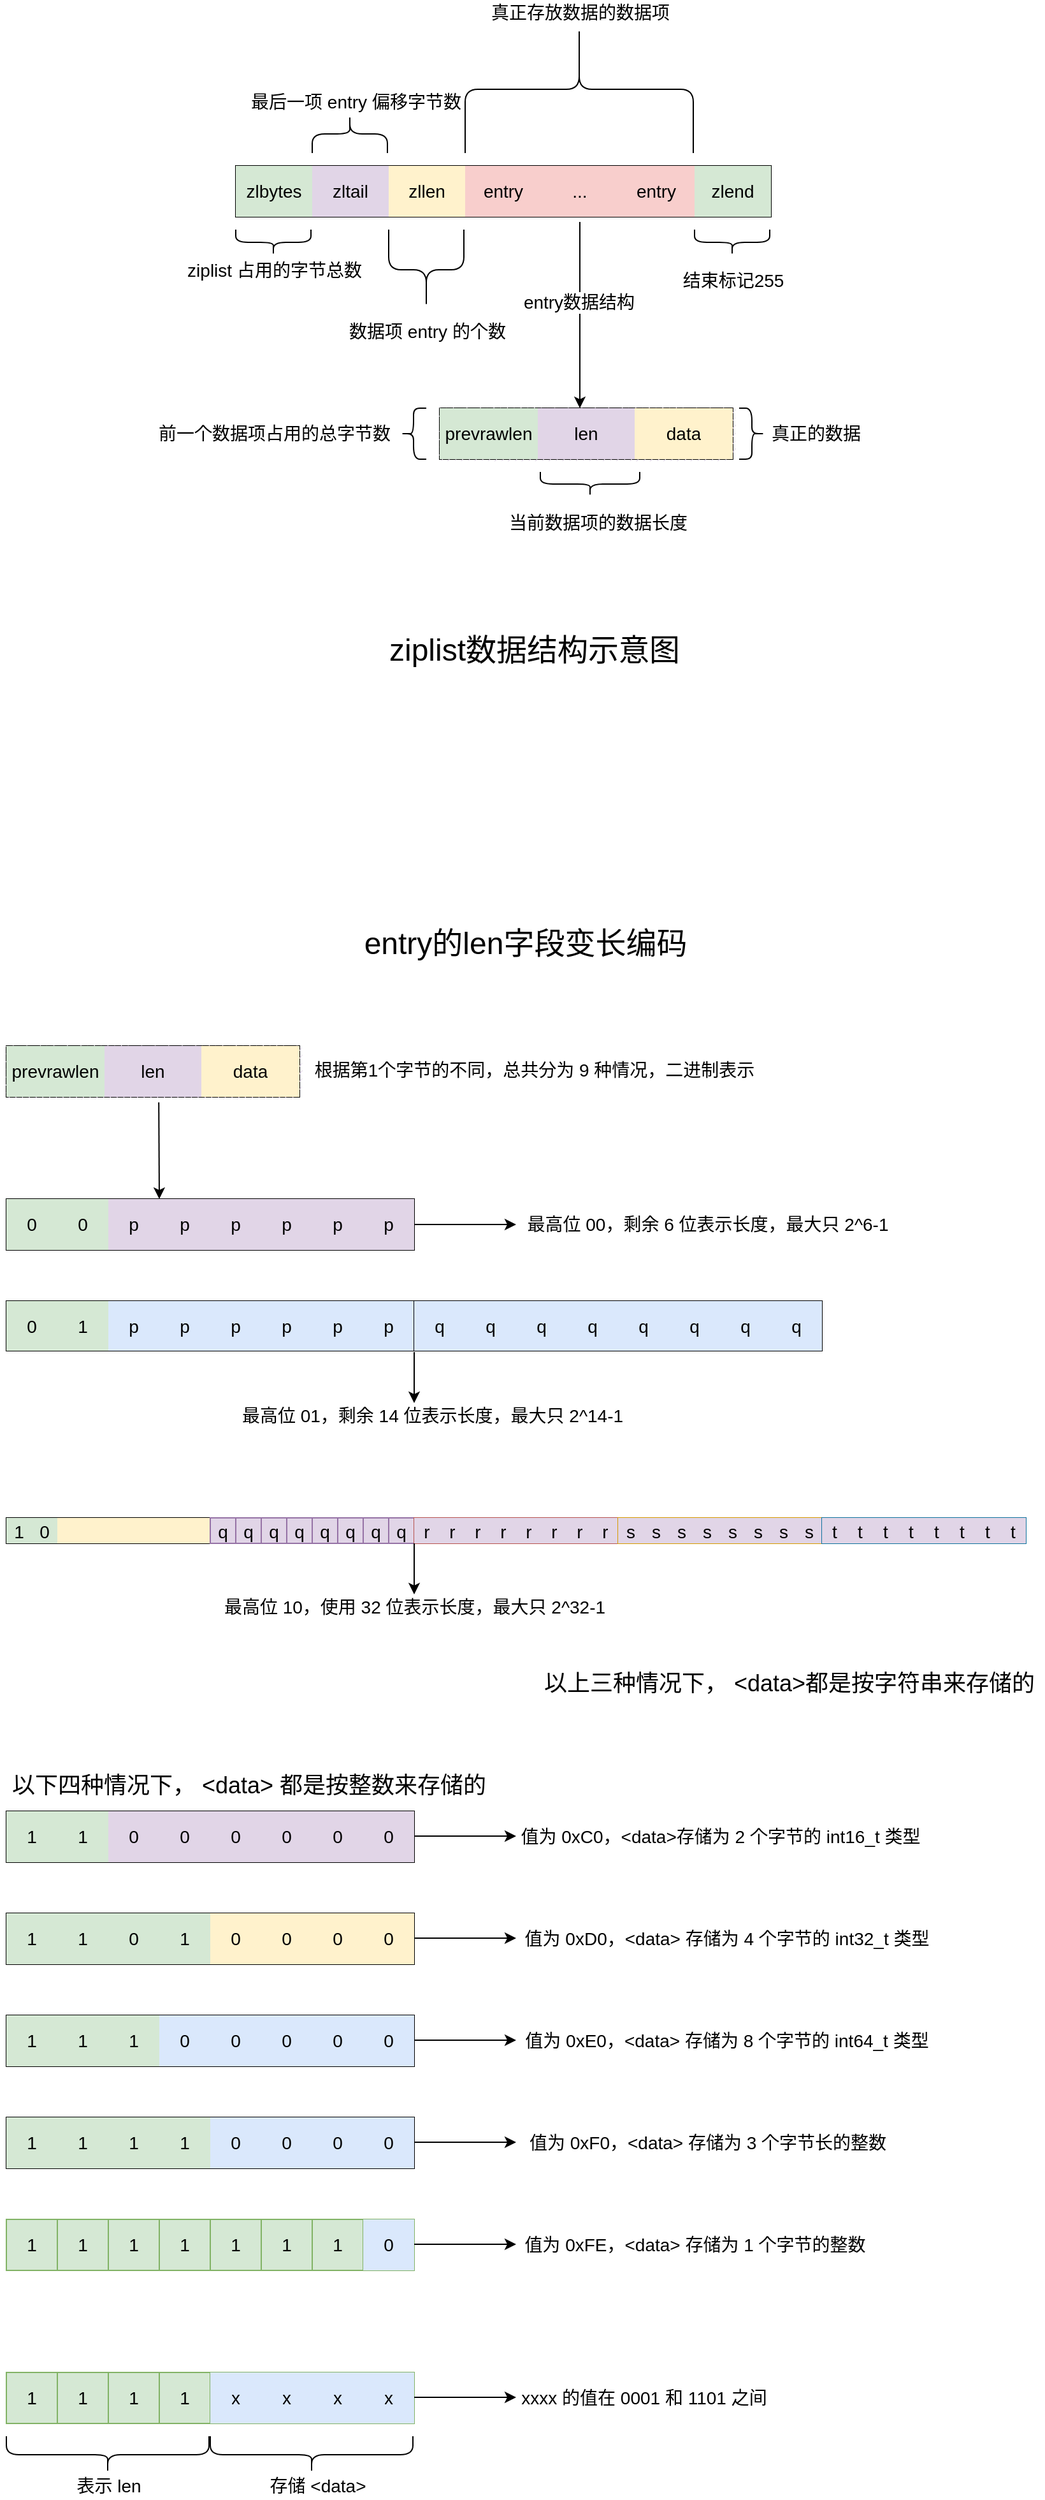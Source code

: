 <mxfile version="15.9.5" type="github">
  <diagram id="AsPG1sqcEy5ZO-IUigUk" name="第 1 页">
    <mxGraphModel dx="2315" dy="907" grid="1" gridSize="10" guides="1" tooltips="1" connect="1" arrows="1" fold="1" page="1" pageScale="1" pageWidth="827" pageHeight="1169" background="#FFFFFF" math="0" shadow="0">
      <root>
        <mxCell id="0" />
        <mxCell id="1" parent="0" />
        <mxCell id="89Xa8MBcNrt8iYYgglH2-23" value="" style="shape=table;startSize=0;container=1;collapsible=0;childLayout=tableLayout;fontSize=14;labelBackgroundColor=default;sketch=0;" vertex="1" parent="1">
          <mxGeometry x="180" y="150" width="420" height="40" as="geometry" />
        </mxCell>
        <mxCell id="89Xa8MBcNrt8iYYgglH2-24" value="" style="shape=partialRectangle;collapsible=0;dropTarget=0;pointerEvents=0;fillColor=none;top=0;left=0;bottom=0;right=0;points=[[0,0.5],[1,0.5]];portConstraint=eastwest;fontSize=14;" vertex="1" parent="89Xa8MBcNrt8iYYgglH2-23">
          <mxGeometry width="420" height="40" as="geometry" />
        </mxCell>
        <mxCell id="89Xa8MBcNrt8iYYgglH2-25" value="&lt;div style=&quot;font-size: 14px;&quot;&gt;zlbytes&lt;br style=&quot;font-size: 14px;&quot;&gt;              &lt;/div&gt;" style="shape=partialRectangle;html=1;whiteSpace=wrap;connectable=0;overflow=hidden;fillColor=#d5e8d4;top=0;left=0;bottom=0;right=0;pointerEvents=1;fontSize=14;strokeColor=#82b366;" vertex="1" parent="89Xa8MBcNrt8iYYgglH2-24">
          <mxGeometry width="60" height="40" as="geometry">
            <mxRectangle width="60" height="40" as="alternateBounds" />
          </mxGeometry>
        </mxCell>
        <mxCell id="89Xa8MBcNrt8iYYgglH2-26" value="&lt;div style=&quot;font-size: 14px;&quot;&gt;zltail&lt;br style=&quot;font-size: 14px;&quot;&gt;              &lt;/div&gt;" style="shape=partialRectangle;html=1;whiteSpace=wrap;connectable=0;overflow=hidden;fillColor=#e1d5e7;top=0;left=0;bottom=0;right=0;pointerEvents=1;fontSize=14;strokeColor=#9673a6;" vertex="1" parent="89Xa8MBcNrt8iYYgglH2-24">
          <mxGeometry x="60" width="60" height="40" as="geometry">
            <mxRectangle width="60" height="40" as="alternateBounds" />
          </mxGeometry>
        </mxCell>
        <mxCell id="89Xa8MBcNrt8iYYgglH2-27" value="&lt;div style=&quot;font-size: 14px;&quot;&gt;zllen&lt;br style=&quot;font-size: 14px;&quot;&gt;              &lt;/div&gt;" style="shape=partialRectangle;html=1;whiteSpace=wrap;connectable=0;overflow=hidden;fillColor=#fff2cc;top=0;left=0;bottom=0;right=0;pointerEvents=1;fontSize=14;strokeColor=#d6b656;gradientDirection=radial;" vertex="1" parent="89Xa8MBcNrt8iYYgglH2-24">
          <mxGeometry x="120" width="60" height="40" as="geometry">
            <mxRectangle width="60" height="40" as="alternateBounds" />
          </mxGeometry>
        </mxCell>
        <mxCell id="89Xa8MBcNrt8iYYgglH2-28" value="&lt;div style=&quot;font-size: 14px;&quot;&gt;entry&lt;br style=&quot;font-size: 14px;&quot;&gt;              &lt;/div&gt;" style="shape=partialRectangle;html=1;whiteSpace=wrap;connectable=0;overflow=hidden;fillColor=#f8cecc;top=0;left=0;bottom=0;right=0;pointerEvents=1;fontSize=14;strokeColor=#b85450;" vertex="1" parent="89Xa8MBcNrt8iYYgglH2-24">
          <mxGeometry x="180" width="60" height="40" as="geometry">
            <mxRectangle width="60" height="40" as="alternateBounds" />
          </mxGeometry>
        </mxCell>
        <mxCell id="89Xa8MBcNrt8iYYgglH2-29" value="&lt;div style=&quot;font-size: 14px;&quot;&gt;...&lt;/div&gt;" style="shape=partialRectangle;html=1;whiteSpace=wrap;connectable=0;overflow=hidden;fillColor=#f8cecc;top=0;left=0;bottom=0;right=0;pointerEvents=1;fontSize=14;strokeColor=#b85450;" vertex="1" parent="89Xa8MBcNrt8iYYgglH2-24">
          <mxGeometry x="240" width="60" height="40" as="geometry">
            <mxRectangle width="60" height="40" as="alternateBounds" />
          </mxGeometry>
        </mxCell>
        <mxCell id="89Xa8MBcNrt8iYYgglH2-30" value="&lt;div style=&quot;font-size: 14px;&quot;&gt;entry&lt;br style=&quot;font-size: 14px;&quot;&gt;              &lt;/div&gt;" style="shape=partialRectangle;html=1;whiteSpace=wrap;connectable=0;overflow=hidden;fillColor=#f8cecc;top=0;left=0;bottom=0;right=0;pointerEvents=1;fontSize=14;strokeColor=#b85450;" vertex="1" parent="89Xa8MBcNrt8iYYgglH2-24">
          <mxGeometry x="300" width="60" height="40" as="geometry">
            <mxRectangle width="60" height="40" as="alternateBounds" />
          </mxGeometry>
        </mxCell>
        <mxCell id="89Xa8MBcNrt8iYYgglH2-31" value="&lt;div style=&quot;font-size: 14px;&quot;&gt;zlend&lt;br style=&quot;font-size: 14px;&quot;&gt;              &lt;/div&gt;" style="shape=partialRectangle;html=1;whiteSpace=wrap;connectable=0;overflow=hidden;fillColor=#d5e8d4;top=0;left=0;bottom=0;right=0;pointerEvents=1;fontSize=14;strokeColor=#82b366;" vertex="1" parent="89Xa8MBcNrt8iYYgglH2-24">
          <mxGeometry x="360" width="60" height="40" as="geometry">
            <mxRectangle width="60" height="40" as="alternateBounds" />
          </mxGeometry>
        </mxCell>
        <mxCell id="89Xa8MBcNrt8iYYgglH2-36" value="" style="shape=curlyBracket;whiteSpace=wrap;html=1;rounded=1;flipH=1;labelBackgroundColor=default;sketch=0;fontSize=14;gradientColor=none;gradientDirection=radial;direction=north;" vertex="1" parent="1">
          <mxGeometry x="180" y="200" width="59" height="20" as="geometry" />
        </mxCell>
        <mxCell id="89Xa8MBcNrt8iYYgglH2-37" value="" style="shape=curlyBracket;whiteSpace=wrap;html=1;rounded=1;labelBackgroundColor=default;sketch=0;fontSize=14;gradientColor=none;gradientDirection=radial;direction=south;" vertex="1" parent="1">
          <mxGeometry x="240" y="110" width="59" height="30" as="geometry" />
        </mxCell>
        <mxCell id="89Xa8MBcNrt8iYYgglH2-38" value="" style="shape=curlyBracket;whiteSpace=wrap;html=1;rounded=1;labelBackgroundColor=default;sketch=0;fontSize=14;gradientColor=none;gradientDirection=radial;direction=south;" vertex="1" parent="1">
          <mxGeometry x="360" y="40" width="179" height="100" as="geometry" />
        </mxCell>
        <mxCell id="89Xa8MBcNrt8iYYgglH2-39" value="" style="shape=curlyBracket;whiteSpace=wrap;html=1;rounded=1;flipH=1;labelBackgroundColor=default;sketch=0;fontSize=14;gradientColor=none;gradientDirection=radial;direction=north;" vertex="1" parent="1">
          <mxGeometry x="300" y="200" width="59" height="63" as="geometry" />
        </mxCell>
        <mxCell id="89Xa8MBcNrt8iYYgglH2-40" value="" style="shape=curlyBracket;whiteSpace=wrap;html=1;rounded=1;flipH=1;labelBackgroundColor=default;sketch=0;fontSize=14;gradientColor=none;gradientDirection=radial;direction=north;" vertex="1" parent="1">
          <mxGeometry x="540" y="200" width="59" height="20" as="geometry" />
        </mxCell>
        <mxCell id="89Xa8MBcNrt8iYYgglH2-42" value="ziplist 占用的字节总数" style="text;html=1;resizable=0;autosize=1;align=center;verticalAlign=middle;points=[];fillColor=none;strokeColor=none;rounded=0;labelBackgroundColor=default;sketch=1;fontSize=14;" vertex="1" parent="1">
          <mxGeometry x="134.5" y="221.5" width="150" height="20" as="geometry" />
        </mxCell>
        <mxCell id="89Xa8MBcNrt8iYYgglH2-43" value="最后一项 entry 偏移字节数" style="text;html=1;resizable=0;autosize=1;align=center;verticalAlign=middle;points=[];fillColor=none;strokeColor=none;rounded=0;labelBackgroundColor=default;sketch=1;fontSize=14;" vertex="1" parent="1">
          <mxGeometry x="184" y="90" width="180" height="20" as="geometry" />
        </mxCell>
        <mxCell id="89Xa8MBcNrt8iYYgglH2-44" value="数据项 entry 的个数" style="text;html=1;resizable=0;autosize=1;align=center;verticalAlign=middle;points=[];fillColor=none;strokeColor=none;rounded=0;labelBackgroundColor=default;sketch=1;fontSize=14;" vertex="1" parent="1">
          <mxGeometry x="260" y="270" width="140" height="20" as="geometry" />
        </mxCell>
        <mxCell id="89Xa8MBcNrt8iYYgglH2-45" value="真正存放数据的数据项" style="text;html=1;resizable=0;autosize=1;align=center;verticalAlign=middle;points=[];fillColor=none;strokeColor=none;rounded=0;labelBackgroundColor=default;sketch=1;fontSize=14;" vertex="1" parent="1">
          <mxGeometry x="369.5" y="20" width="160" height="20" as="geometry" />
        </mxCell>
        <mxCell id="89Xa8MBcNrt8iYYgglH2-46" value="结束标记255" style="text;html=1;resizable=0;autosize=1;align=center;verticalAlign=middle;points=[];fillColor=none;strokeColor=none;rounded=0;labelBackgroundColor=default;sketch=1;fontSize=14;" vertex="1" parent="1">
          <mxGeometry x="524.5" y="230" width="90" height="20" as="geometry" />
        </mxCell>
        <mxCell id="89Xa8MBcNrt8iYYgglH2-48" value="" style="endArrow=classic;html=1;rounded=0;fontSize=14;" edge="1" parent="1">
          <mxGeometry width="50" height="50" relative="1" as="geometry">
            <mxPoint x="450" y="194" as="sourcePoint" />
            <mxPoint x="450" y="340" as="targetPoint" />
          </mxGeometry>
        </mxCell>
        <mxCell id="89Xa8MBcNrt8iYYgglH2-70" value="entry数据结构" style="edgeLabel;html=1;align=center;verticalAlign=middle;resizable=0;points=[];fontSize=14;" vertex="1" connectable="0" parent="89Xa8MBcNrt8iYYgglH2-48">
          <mxGeometry x="-0.142" y="-1" relative="1" as="geometry">
            <mxPoint as="offset" />
          </mxGeometry>
        </mxCell>
        <mxCell id="89Xa8MBcNrt8iYYgglH2-49" value="" style="shape=table;startSize=0;container=1;collapsible=0;childLayout=tableLayout;labelBackgroundColor=default;sketch=0;fontSize=14;gradientColor=none;gradientDirection=radial;" vertex="1" parent="1">
          <mxGeometry x="340" y="340" width="230" height="40" as="geometry" />
        </mxCell>
        <mxCell id="89Xa8MBcNrt8iYYgglH2-50" value="" style="shape=partialRectangle;collapsible=0;dropTarget=0;pointerEvents=0;fillColor=#e1d5e7;top=0;left=0;bottom=0;right=0;points=[[0,0.5],[1,0.5]];portConstraint=eastwest;labelBackgroundColor=default;sketch=1;fontSize=14;strokeColor=#9673a6;" vertex="1" parent="89Xa8MBcNrt8iYYgglH2-49">
          <mxGeometry width="230" height="40" as="geometry" />
        </mxCell>
        <mxCell id="89Xa8MBcNrt8iYYgglH2-51" value="&lt;div&gt;prevrawlen&lt;br&gt;              &lt;/div&gt;" style="shape=partialRectangle;html=1;whiteSpace=wrap;connectable=0;overflow=hidden;top=0;left=0;bottom=0;right=0;pointerEvents=1;labelBackgroundColor=none;sketch=0;fontSize=14;fillColor=#d5e8d4;strokeColor=#82b366;" vertex="1" parent="89Xa8MBcNrt8iYYgglH2-50">
          <mxGeometry width="77" height="40" as="geometry">
            <mxRectangle width="77" height="40" as="alternateBounds" />
          </mxGeometry>
        </mxCell>
        <mxCell id="89Xa8MBcNrt8iYYgglH2-52" value="&lt;div&gt;len&lt;br&gt;              &lt;/div&gt;" style="shape=partialRectangle;html=1;whiteSpace=wrap;connectable=0;overflow=hidden;fillColor=#e1d5e7;top=0;left=0;bottom=0;right=0;pointerEvents=1;labelBackgroundColor=none;sketch=0;fontSize=14;strokeColor=#9673a6;" vertex="1" parent="89Xa8MBcNrt8iYYgglH2-50">
          <mxGeometry x="77" width="76" height="40" as="geometry">
            <mxRectangle width="76" height="40" as="alternateBounds" />
          </mxGeometry>
        </mxCell>
        <mxCell id="89Xa8MBcNrt8iYYgglH2-53" value="&lt;div&gt;data&lt;br&gt;              &lt;/div&gt;" style="shape=partialRectangle;html=1;whiteSpace=wrap;connectable=0;overflow=hidden;fillColor=#fff2cc;top=0;left=0;bottom=0;right=0;pointerEvents=1;labelBackgroundColor=none;sketch=0;fontSize=14;strokeColor=#d6b656;" vertex="1" parent="89Xa8MBcNrt8iYYgglH2-50">
          <mxGeometry x="153" width="77" height="40" as="geometry">
            <mxRectangle width="77" height="40" as="alternateBounds" />
          </mxGeometry>
        </mxCell>
        <mxCell id="89Xa8MBcNrt8iYYgglH2-62" value="" style="shape=curlyBracket;whiteSpace=wrap;html=1;rounded=1;flipH=1;labelBackgroundColor=none;sketch=0;fontSize=14;gradientColor=none;gradientDirection=radial;" vertex="1" parent="1">
          <mxGeometry x="575" y="340" width="20" height="40" as="geometry" />
        </mxCell>
        <mxCell id="89Xa8MBcNrt8iYYgglH2-63" value="" style="shape=curlyBracket;whiteSpace=wrap;html=1;rounded=1;flipH=1;labelBackgroundColor=none;sketch=0;fontSize=14;gradientColor=none;gradientDirection=radial;direction=west;" vertex="1" parent="1">
          <mxGeometry x="309.5" y="340" width="20" height="40" as="geometry" />
        </mxCell>
        <mxCell id="89Xa8MBcNrt8iYYgglH2-64" value="" style="shape=curlyBracket;whiteSpace=wrap;html=1;rounded=1;flipH=1;labelBackgroundColor=none;sketch=0;fontSize=14;gradientColor=none;gradientDirection=radial;direction=north;" vertex="1" parent="1">
          <mxGeometry x="419" y="390" width="78" height="19" as="geometry" />
        </mxCell>
        <mxCell id="89Xa8MBcNrt8iYYgglH2-67" value="前一个数据项占用的总字节数" style="text;html=1;resizable=0;autosize=1;align=center;verticalAlign=middle;points=[];fillColor=none;strokeColor=none;rounded=0;labelBackgroundColor=default;sketch=1;fontSize=14;" vertex="1" parent="1">
          <mxGeometry x="110" y="350" width="200" height="20" as="geometry" />
        </mxCell>
        <mxCell id="89Xa8MBcNrt8iYYgglH2-68" value="当前数据项的数据长度" style="text;html=1;resizable=0;autosize=1;align=center;verticalAlign=middle;points=[];fillColor=none;strokeColor=none;rounded=0;labelBackgroundColor=default;sketch=1;fontSize=14;" vertex="1" parent="1">
          <mxGeometry x="384" y="420" width="160" height="20" as="geometry" />
        </mxCell>
        <mxCell id="89Xa8MBcNrt8iYYgglH2-69" value="&lt;div style=&quot;line-height: 1.75 ; text-align: left&quot;&gt;&lt;font style=&quot;font-size: 14px&quot;&gt;真正的数据&lt;/font&gt;&lt;/div&gt;" style="text;html=1;resizable=0;autosize=1;align=center;verticalAlign=middle;points=[];fillColor=none;strokeColor=none;rounded=0;labelBackgroundColor=default;sketch=1;fontSize=14;" vertex="1" parent="1">
          <mxGeometry x="590" y="345" width="90" height="30" as="geometry" />
        </mxCell>
        <mxCell id="89Xa8MBcNrt8iYYgglH2-82" value="&lt;span style=&quot;font-weight: normal&quot;&gt;ziplist数据结构示意图&lt;/span&gt;" style="text;strokeColor=none;fillColor=none;html=1;fontSize=24;fontStyle=1;verticalAlign=middle;align=center;labelBackgroundColor=none;sketch=0;" vertex="1" parent="1">
          <mxGeometry x="270" y="500" width="287" height="60" as="geometry" />
        </mxCell>
        <mxCell id="89Xa8MBcNrt8iYYgglH2-83" value="" style="shape=table;startSize=0;container=1;collapsible=0;childLayout=tableLayout;labelBackgroundColor=none;sketch=0;fontSize=14;gradientColor=none;gradientDirection=radial;" vertex="1" parent="1">
          <mxGeometry y="960" width="320" height="40" as="geometry" />
        </mxCell>
        <mxCell id="89Xa8MBcNrt8iYYgglH2-84" value="" style="shape=partialRectangle;collapsible=0;dropTarget=0;pointerEvents=0;fillColor=none;top=0;left=0;bottom=0;right=0;points=[[0,0.5],[1,0.5]];portConstraint=eastwest;labelBackgroundColor=none;sketch=0;fontSize=14;" vertex="1" parent="89Xa8MBcNrt8iYYgglH2-83">
          <mxGeometry width="320" height="40" as="geometry" />
        </mxCell>
        <mxCell id="89Xa8MBcNrt8iYYgglH2-85" value="0" style="shape=partialRectangle;html=1;whiteSpace=wrap;connectable=0;overflow=hidden;fillColor=#d5e8d4;top=0;left=0;bottom=0;right=0;pointerEvents=1;labelBackgroundColor=none;sketch=0;fontSize=14;strokeColor=#82b366;" vertex="1" parent="89Xa8MBcNrt8iYYgglH2-84">
          <mxGeometry width="40" height="40" as="geometry">
            <mxRectangle width="40" height="40" as="alternateBounds" />
          </mxGeometry>
        </mxCell>
        <mxCell id="89Xa8MBcNrt8iYYgglH2-86" value="0" style="shape=partialRectangle;html=1;whiteSpace=wrap;connectable=0;overflow=hidden;fillColor=#d5e8d4;top=0;left=0;bottom=0;right=0;pointerEvents=1;labelBackgroundColor=none;sketch=0;fontSize=14;strokeColor=#82b366;" vertex="1" parent="89Xa8MBcNrt8iYYgglH2-84">
          <mxGeometry x="40" width="40" height="40" as="geometry">
            <mxRectangle width="40" height="40" as="alternateBounds" />
          </mxGeometry>
        </mxCell>
        <mxCell id="89Xa8MBcNrt8iYYgglH2-87" value="p" style="shape=partialRectangle;html=1;whiteSpace=wrap;connectable=0;overflow=hidden;fillColor=#e1d5e7;top=0;left=0;bottom=0;right=0;pointerEvents=1;labelBackgroundColor=none;sketch=0;fontSize=14;strokeColor=#9673a6;" vertex="1" parent="89Xa8MBcNrt8iYYgglH2-84">
          <mxGeometry x="80" width="40" height="40" as="geometry">
            <mxRectangle width="40" height="40" as="alternateBounds" />
          </mxGeometry>
        </mxCell>
        <mxCell id="89Xa8MBcNrt8iYYgglH2-88" value="&lt;span&gt;p&lt;/span&gt;" style="shape=partialRectangle;html=1;whiteSpace=wrap;connectable=0;overflow=hidden;fillColor=#e1d5e7;top=0;left=0;bottom=0;right=0;pointerEvents=1;labelBackgroundColor=none;sketch=0;fontSize=14;strokeColor=#9673a6;" vertex="1" parent="89Xa8MBcNrt8iYYgglH2-84">
          <mxGeometry x="120" width="40" height="40" as="geometry">
            <mxRectangle width="40" height="40" as="alternateBounds" />
          </mxGeometry>
        </mxCell>
        <mxCell id="89Xa8MBcNrt8iYYgglH2-89" value="&lt;span&gt;p&lt;/span&gt;" style="shape=partialRectangle;html=1;whiteSpace=wrap;connectable=0;overflow=hidden;fillColor=#e1d5e7;top=0;left=0;bottom=0;right=0;pointerEvents=1;labelBackgroundColor=none;sketch=0;fontSize=14;strokeColor=#9673a6;" vertex="1" parent="89Xa8MBcNrt8iYYgglH2-84">
          <mxGeometry x="160" width="40" height="40" as="geometry">
            <mxRectangle width="40" height="40" as="alternateBounds" />
          </mxGeometry>
        </mxCell>
        <mxCell id="89Xa8MBcNrt8iYYgglH2-90" value="&lt;span&gt;p&lt;/span&gt;" style="shape=partialRectangle;html=1;whiteSpace=wrap;connectable=0;overflow=hidden;fillColor=#e1d5e7;top=0;left=0;bottom=0;right=0;pointerEvents=1;labelBackgroundColor=none;sketch=0;fontSize=14;strokeColor=#9673a6;" vertex="1" parent="89Xa8MBcNrt8iYYgglH2-84">
          <mxGeometry x="200" width="40" height="40" as="geometry">
            <mxRectangle width="40" height="40" as="alternateBounds" />
          </mxGeometry>
        </mxCell>
        <mxCell id="89Xa8MBcNrt8iYYgglH2-91" value="&lt;span&gt;p&lt;/span&gt;" style="shape=partialRectangle;html=1;whiteSpace=wrap;connectable=0;overflow=hidden;fillColor=#e1d5e7;top=0;left=0;bottom=0;right=0;pointerEvents=1;labelBackgroundColor=none;sketch=0;fontSize=14;strokeColor=#9673a6;" vertex="1" parent="89Xa8MBcNrt8iYYgglH2-84">
          <mxGeometry x="240" width="40" height="40" as="geometry">
            <mxRectangle width="40" height="40" as="alternateBounds" />
          </mxGeometry>
        </mxCell>
        <mxCell id="89Xa8MBcNrt8iYYgglH2-92" value="&lt;span&gt;p&lt;/span&gt;" style="shape=partialRectangle;html=1;whiteSpace=wrap;connectable=0;overflow=hidden;fillColor=#e1d5e7;top=0;left=0;bottom=0;right=0;pointerEvents=1;labelBackgroundColor=none;sketch=0;fontSize=14;strokeColor=#9673a6;" vertex="1" parent="89Xa8MBcNrt8iYYgglH2-84">
          <mxGeometry x="280" width="40" height="40" as="geometry">
            <mxRectangle width="40" height="40" as="alternateBounds" />
          </mxGeometry>
        </mxCell>
        <mxCell id="89Xa8MBcNrt8iYYgglH2-113" value="" style="shape=table;startSize=0;container=1;collapsible=0;childLayout=tableLayout;labelBackgroundColor=none;sketch=0;fontSize=14;gradientColor=none;gradientDirection=radial;" vertex="1" parent="1">
          <mxGeometry y="1440" width="320" height="40" as="geometry" />
        </mxCell>
        <mxCell id="89Xa8MBcNrt8iYYgglH2-114" value="" style="shape=partialRectangle;collapsible=0;dropTarget=0;pointerEvents=0;fillColor=none;top=0;left=0;bottom=0;right=0;points=[[0,0.5],[1,0.5]];portConstraint=eastwest;labelBackgroundColor=none;sketch=0;fontSize=14;" vertex="1" parent="89Xa8MBcNrt8iYYgglH2-113">
          <mxGeometry width="320" height="40" as="geometry" />
        </mxCell>
        <mxCell id="89Xa8MBcNrt8iYYgglH2-115" value="1" style="shape=partialRectangle;html=1;whiteSpace=wrap;connectable=0;overflow=hidden;fillColor=#d5e8d4;top=0;left=0;bottom=0;right=0;pointerEvents=1;labelBackgroundColor=none;sketch=0;fontSize=14;strokeColor=#82b366;" vertex="1" parent="89Xa8MBcNrt8iYYgglH2-114">
          <mxGeometry width="40" height="40" as="geometry">
            <mxRectangle width="40" height="40" as="alternateBounds" />
          </mxGeometry>
        </mxCell>
        <mxCell id="89Xa8MBcNrt8iYYgglH2-116" value="1" style="shape=partialRectangle;html=1;whiteSpace=wrap;connectable=0;overflow=hidden;fillColor=#d5e8d4;top=0;left=0;bottom=0;right=0;pointerEvents=1;labelBackgroundColor=none;sketch=0;fontSize=14;strokeColor=#82b366;" vertex="1" parent="89Xa8MBcNrt8iYYgglH2-114">
          <mxGeometry x="40" width="40" height="40" as="geometry">
            <mxRectangle width="40" height="40" as="alternateBounds" />
          </mxGeometry>
        </mxCell>
        <mxCell id="89Xa8MBcNrt8iYYgglH2-117" value="0" style="shape=partialRectangle;html=1;whiteSpace=wrap;connectable=0;overflow=hidden;fillColor=#e1d5e7;top=0;left=0;bottom=0;right=0;pointerEvents=1;labelBackgroundColor=none;sketch=0;fontSize=14;strokeColor=#9673a6;" vertex="1" parent="89Xa8MBcNrt8iYYgglH2-114">
          <mxGeometry x="80" width="40" height="40" as="geometry">
            <mxRectangle width="40" height="40" as="alternateBounds" />
          </mxGeometry>
        </mxCell>
        <mxCell id="89Xa8MBcNrt8iYYgglH2-118" value="0" style="shape=partialRectangle;html=1;whiteSpace=wrap;connectable=0;overflow=hidden;fillColor=#e1d5e7;top=0;left=0;bottom=0;right=0;pointerEvents=1;labelBackgroundColor=none;sketch=0;fontSize=14;strokeColor=#9673a6;" vertex="1" parent="89Xa8MBcNrt8iYYgglH2-114">
          <mxGeometry x="120" width="40" height="40" as="geometry">
            <mxRectangle width="40" height="40" as="alternateBounds" />
          </mxGeometry>
        </mxCell>
        <mxCell id="89Xa8MBcNrt8iYYgglH2-119" value="0" style="shape=partialRectangle;html=1;whiteSpace=wrap;connectable=0;overflow=hidden;fillColor=#e1d5e7;top=0;left=0;bottom=0;right=0;pointerEvents=1;labelBackgroundColor=none;sketch=0;fontSize=14;strokeColor=#9673a6;" vertex="1" parent="89Xa8MBcNrt8iYYgglH2-114">
          <mxGeometry x="160" width="40" height="40" as="geometry">
            <mxRectangle width="40" height="40" as="alternateBounds" />
          </mxGeometry>
        </mxCell>
        <mxCell id="89Xa8MBcNrt8iYYgglH2-120" value="0" style="shape=partialRectangle;html=1;whiteSpace=wrap;connectable=0;overflow=hidden;fillColor=#e1d5e7;top=0;left=0;bottom=0;right=0;pointerEvents=1;labelBackgroundColor=none;sketch=0;fontSize=14;strokeColor=#9673a6;" vertex="1" parent="89Xa8MBcNrt8iYYgglH2-114">
          <mxGeometry x="200" width="40" height="40" as="geometry">
            <mxRectangle width="40" height="40" as="alternateBounds" />
          </mxGeometry>
        </mxCell>
        <mxCell id="89Xa8MBcNrt8iYYgglH2-121" value="0" style="shape=partialRectangle;html=1;whiteSpace=wrap;connectable=0;overflow=hidden;fillColor=#e1d5e7;top=0;left=0;bottom=0;right=0;pointerEvents=1;labelBackgroundColor=none;sketch=0;fontSize=14;strokeColor=#9673a6;" vertex="1" parent="89Xa8MBcNrt8iYYgglH2-114">
          <mxGeometry x="240" width="40" height="40" as="geometry">
            <mxRectangle width="40" height="40" as="alternateBounds" />
          </mxGeometry>
        </mxCell>
        <mxCell id="89Xa8MBcNrt8iYYgglH2-122" value="0" style="shape=partialRectangle;html=1;whiteSpace=wrap;connectable=0;overflow=hidden;fillColor=#e1d5e7;top=0;left=0;bottom=0;right=0;pointerEvents=1;labelBackgroundColor=none;sketch=0;fontSize=14;strokeColor=#9673a6;" vertex="1" parent="89Xa8MBcNrt8iYYgglH2-114">
          <mxGeometry x="280" width="40" height="40" as="geometry">
            <mxRectangle width="40" height="40" as="alternateBounds" />
          </mxGeometry>
        </mxCell>
        <mxCell id="89Xa8MBcNrt8iYYgglH2-123" value="" style="shape=table;startSize=0;container=1;collapsible=0;childLayout=tableLayout;labelBackgroundColor=none;sketch=0;fontSize=14;gradientColor=none;gradientDirection=radial;" vertex="1" parent="1">
          <mxGeometry y="1520" width="320" height="40" as="geometry" />
        </mxCell>
        <mxCell id="89Xa8MBcNrt8iYYgglH2-124" value="" style="shape=partialRectangle;collapsible=0;dropTarget=0;pointerEvents=0;fillColor=none;top=0;left=0;bottom=0;right=0;points=[[0,0.5],[1,0.5]];portConstraint=eastwest;labelBackgroundColor=none;sketch=0;fontSize=14;" vertex="1" parent="89Xa8MBcNrt8iYYgglH2-123">
          <mxGeometry width="320" height="40" as="geometry" />
        </mxCell>
        <mxCell id="89Xa8MBcNrt8iYYgglH2-125" value="1" style="shape=partialRectangle;html=1;whiteSpace=wrap;connectable=0;overflow=hidden;fillColor=#d5e8d4;top=0;left=0;bottom=0;right=0;pointerEvents=1;labelBackgroundColor=none;sketch=0;fontSize=14;strokeColor=#82b366;" vertex="1" parent="89Xa8MBcNrt8iYYgglH2-124">
          <mxGeometry width="40" height="40" as="geometry">
            <mxRectangle width="40" height="40" as="alternateBounds" />
          </mxGeometry>
        </mxCell>
        <mxCell id="89Xa8MBcNrt8iYYgglH2-126" value="1" style="shape=partialRectangle;html=1;whiteSpace=wrap;connectable=0;overflow=hidden;fillColor=#d5e8d4;top=0;left=0;bottom=0;right=0;pointerEvents=1;labelBackgroundColor=none;sketch=0;fontSize=14;strokeColor=#82b366;" vertex="1" parent="89Xa8MBcNrt8iYYgglH2-124">
          <mxGeometry x="40" width="40" height="40" as="geometry">
            <mxRectangle width="40" height="40" as="alternateBounds" />
          </mxGeometry>
        </mxCell>
        <mxCell id="89Xa8MBcNrt8iYYgglH2-127" value="0" style="shape=partialRectangle;html=1;whiteSpace=wrap;connectable=0;overflow=hidden;fillColor=#d5e8d4;top=0;left=0;bottom=0;right=0;pointerEvents=1;labelBackgroundColor=none;sketch=0;fontSize=14;strokeColor=#82b366;" vertex="1" parent="89Xa8MBcNrt8iYYgglH2-124">
          <mxGeometry x="80" width="40" height="40" as="geometry">
            <mxRectangle width="40" height="40" as="alternateBounds" />
          </mxGeometry>
        </mxCell>
        <mxCell id="89Xa8MBcNrt8iYYgglH2-128" value="1" style="shape=partialRectangle;html=1;whiteSpace=wrap;connectable=0;overflow=hidden;fillColor=#d5e8d4;top=0;left=0;bottom=0;right=0;pointerEvents=1;labelBackgroundColor=none;sketch=0;fontSize=14;strokeColor=#82b366;" vertex="1" parent="89Xa8MBcNrt8iYYgglH2-124">
          <mxGeometry x="120" width="40" height="40" as="geometry">
            <mxRectangle width="40" height="40" as="alternateBounds" />
          </mxGeometry>
        </mxCell>
        <mxCell id="89Xa8MBcNrt8iYYgglH2-129" value="0" style="shape=partialRectangle;html=1;whiteSpace=wrap;connectable=0;overflow=hidden;fillColor=#fff2cc;top=0;left=0;bottom=0;right=0;pointerEvents=1;labelBackgroundColor=none;sketch=0;fontSize=14;strokeColor=#d6b656;" vertex="1" parent="89Xa8MBcNrt8iYYgglH2-124">
          <mxGeometry x="160" width="40" height="40" as="geometry">
            <mxRectangle width="40" height="40" as="alternateBounds" />
          </mxGeometry>
        </mxCell>
        <mxCell id="89Xa8MBcNrt8iYYgglH2-130" value="0" style="shape=partialRectangle;html=1;whiteSpace=wrap;connectable=0;overflow=hidden;fillColor=#fff2cc;top=0;left=0;bottom=0;right=0;pointerEvents=1;labelBackgroundColor=none;sketch=0;fontSize=14;strokeColor=#d6b656;" vertex="1" parent="89Xa8MBcNrt8iYYgglH2-124">
          <mxGeometry x="200" width="40" height="40" as="geometry">
            <mxRectangle width="40" height="40" as="alternateBounds" />
          </mxGeometry>
        </mxCell>
        <mxCell id="89Xa8MBcNrt8iYYgglH2-131" value="0" style="shape=partialRectangle;html=1;whiteSpace=wrap;connectable=0;overflow=hidden;fillColor=#fff2cc;top=0;left=0;bottom=0;right=0;pointerEvents=1;labelBackgroundColor=none;sketch=0;fontSize=14;strokeColor=#d6b656;" vertex="1" parent="89Xa8MBcNrt8iYYgglH2-124">
          <mxGeometry x="240" width="40" height="40" as="geometry">
            <mxRectangle width="40" height="40" as="alternateBounds" />
          </mxGeometry>
        </mxCell>
        <mxCell id="89Xa8MBcNrt8iYYgglH2-132" value="0" style="shape=partialRectangle;html=1;whiteSpace=wrap;connectable=0;overflow=hidden;fillColor=#fff2cc;top=0;left=0;bottom=0;right=0;pointerEvents=1;labelBackgroundColor=none;sketch=0;fontSize=14;strokeColor=#d6b656;" vertex="1" parent="89Xa8MBcNrt8iYYgglH2-124">
          <mxGeometry x="280" width="40" height="40" as="geometry">
            <mxRectangle width="40" height="40" as="alternateBounds" />
          </mxGeometry>
        </mxCell>
        <mxCell id="89Xa8MBcNrt8iYYgglH2-133" value="" style="shape=table;startSize=0;container=1;collapsible=0;childLayout=tableLayout;labelBackgroundColor=none;sketch=0;fontSize=14;gradientColor=none;gradientDirection=radial;" vertex="1" parent="1">
          <mxGeometry y="1600" width="320" height="40" as="geometry" />
        </mxCell>
        <mxCell id="89Xa8MBcNrt8iYYgglH2-134" value="" style="shape=partialRectangle;collapsible=0;dropTarget=0;pointerEvents=0;fillColor=none;top=0;left=0;bottom=0;right=0;points=[[0,0.5],[1,0.5]];portConstraint=eastwest;labelBackgroundColor=none;sketch=0;fontSize=14;" vertex="1" parent="89Xa8MBcNrt8iYYgglH2-133">
          <mxGeometry width="320" height="40" as="geometry" />
        </mxCell>
        <mxCell id="89Xa8MBcNrt8iYYgglH2-135" value="1" style="shape=partialRectangle;html=1;whiteSpace=wrap;connectable=0;overflow=hidden;fillColor=#d5e8d4;top=0;left=0;bottom=0;right=0;pointerEvents=1;labelBackgroundColor=none;sketch=0;fontSize=14;strokeColor=#82b366;" vertex="1" parent="89Xa8MBcNrt8iYYgglH2-134">
          <mxGeometry width="40" height="40" as="geometry">
            <mxRectangle width="40" height="40" as="alternateBounds" />
          </mxGeometry>
        </mxCell>
        <mxCell id="89Xa8MBcNrt8iYYgglH2-136" value="1" style="shape=partialRectangle;html=1;whiteSpace=wrap;connectable=0;overflow=hidden;fillColor=#d5e8d4;top=0;left=0;bottom=0;right=0;pointerEvents=1;labelBackgroundColor=none;sketch=0;fontSize=14;strokeColor=#82b366;" vertex="1" parent="89Xa8MBcNrt8iYYgglH2-134">
          <mxGeometry x="40" width="40" height="40" as="geometry">
            <mxRectangle width="40" height="40" as="alternateBounds" />
          </mxGeometry>
        </mxCell>
        <mxCell id="89Xa8MBcNrt8iYYgglH2-137" value="1" style="shape=partialRectangle;html=1;whiteSpace=wrap;connectable=0;overflow=hidden;fillColor=#d5e8d4;top=0;left=0;bottom=0;right=0;pointerEvents=1;labelBackgroundColor=none;sketch=0;fontSize=14;strokeColor=#82b366;" vertex="1" parent="89Xa8MBcNrt8iYYgglH2-134">
          <mxGeometry x="80" width="40" height="40" as="geometry">
            <mxRectangle width="40" height="40" as="alternateBounds" />
          </mxGeometry>
        </mxCell>
        <mxCell id="89Xa8MBcNrt8iYYgglH2-138" value="0" style="shape=partialRectangle;html=1;whiteSpace=wrap;connectable=0;overflow=hidden;fillColor=#dae8fc;top=0;left=0;bottom=0;right=0;pointerEvents=1;labelBackgroundColor=none;sketch=0;fontSize=14;strokeColor=#6c8ebf;" vertex="1" parent="89Xa8MBcNrt8iYYgglH2-134">
          <mxGeometry x="120" width="40" height="40" as="geometry">
            <mxRectangle width="40" height="40" as="alternateBounds" />
          </mxGeometry>
        </mxCell>
        <mxCell id="89Xa8MBcNrt8iYYgglH2-139" value="0" style="shape=partialRectangle;html=1;whiteSpace=wrap;connectable=0;overflow=hidden;fillColor=#dae8fc;top=0;left=0;bottom=0;right=0;pointerEvents=1;labelBackgroundColor=none;sketch=0;fontSize=14;strokeColor=#6c8ebf;" vertex="1" parent="89Xa8MBcNrt8iYYgglH2-134">
          <mxGeometry x="160" width="40" height="40" as="geometry">
            <mxRectangle width="40" height="40" as="alternateBounds" />
          </mxGeometry>
        </mxCell>
        <mxCell id="89Xa8MBcNrt8iYYgglH2-140" value="0" style="shape=partialRectangle;html=1;whiteSpace=wrap;connectable=0;overflow=hidden;fillColor=#dae8fc;top=0;left=0;bottom=0;right=0;pointerEvents=1;labelBackgroundColor=none;sketch=0;fontSize=14;strokeColor=#6c8ebf;" vertex="1" parent="89Xa8MBcNrt8iYYgglH2-134">
          <mxGeometry x="200" width="40" height="40" as="geometry">
            <mxRectangle width="40" height="40" as="alternateBounds" />
          </mxGeometry>
        </mxCell>
        <mxCell id="89Xa8MBcNrt8iYYgglH2-141" value="0" style="shape=partialRectangle;html=1;whiteSpace=wrap;connectable=0;overflow=hidden;fillColor=#dae8fc;top=0;left=0;bottom=0;right=0;pointerEvents=1;labelBackgroundColor=none;sketch=0;fontSize=14;strokeColor=#6c8ebf;" vertex="1" parent="89Xa8MBcNrt8iYYgglH2-134">
          <mxGeometry x="240" width="40" height="40" as="geometry">
            <mxRectangle width="40" height="40" as="alternateBounds" />
          </mxGeometry>
        </mxCell>
        <mxCell id="89Xa8MBcNrt8iYYgglH2-142" value="0" style="shape=partialRectangle;html=1;whiteSpace=wrap;connectable=0;overflow=hidden;fillColor=#dae8fc;top=0;left=0;bottom=0;right=0;pointerEvents=1;labelBackgroundColor=none;sketch=0;fontSize=14;strokeColor=#6c8ebf;" vertex="1" parent="89Xa8MBcNrt8iYYgglH2-134">
          <mxGeometry x="280" width="40" height="40" as="geometry">
            <mxRectangle width="40" height="40" as="alternateBounds" />
          </mxGeometry>
        </mxCell>
        <mxCell id="89Xa8MBcNrt8iYYgglH2-164" value="" style="shape=table;startSize=0;container=1;collapsible=0;childLayout=tableLayout;labelBackgroundColor=none;sketch=0;fontSize=14;gradientColor=none;gradientDirection=radial;" vertex="1" parent="1">
          <mxGeometry y="1680" width="320" height="40" as="geometry" />
        </mxCell>
        <mxCell id="89Xa8MBcNrt8iYYgglH2-165" value="" style="shape=partialRectangle;collapsible=0;dropTarget=0;pointerEvents=0;fillColor=none;top=0;left=0;bottom=0;right=0;points=[[0,0.5],[1,0.5]];portConstraint=eastwest;labelBackgroundColor=none;sketch=0;fontSize=14;" vertex="1" parent="89Xa8MBcNrt8iYYgglH2-164">
          <mxGeometry width="320" height="40" as="geometry" />
        </mxCell>
        <mxCell id="89Xa8MBcNrt8iYYgglH2-166" value="1" style="shape=partialRectangle;html=1;whiteSpace=wrap;connectable=0;overflow=hidden;fillColor=#d5e8d4;top=0;left=0;bottom=0;right=0;pointerEvents=1;labelBackgroundColor=none;sketch=0;fontSize=14;strokeColor=#82b366;" vertex="1" parent="89Xa8MBcNrt8iYYgglH2-165">
          <mxGeometry width="40" height="40" as="geometry">
            <mxRectangle width="40" height="40" as="alternateBounds" />
          </mxGeometry>
        </mxCell>
        <mxCell id="89Xa8MBcNrt8iYYgglH2-167" value="1" style="shape=partialRectangle;html=1;whiteSpace=wrap;connectable=0;overflow=hidden;fillColor=#d5e8d4;top=0;left=0;bottom=0;right=0;pointerEvents=1;labelBackgroundColor=none;sketch=0;fontSize=14;strokeColor=#82b366;" vertex="1" parent="89Xa8MBcNrt8iYYgglH2-165">
          <mxGeometry x="40" width="40" height="40" as="geometry">
            <mxRectangle width="40" height="40" as="alternateBounds" />
          </mxGeometry>
        </mxCell>
        <mxCell id="89Xa8MBcNrt8iYYgglH2-168" value="1" style="shape=partialRectangle;html=1;whiteSpace=wrap;connectable=0;overflow=hidden;fillColor=#d5e8d4;top=0;left=0;bottom=0;right=0;pointerEvents=1;labelBackgroundColor=none;sketch=0;fontSize=14;strokeColor=#82b366;" vertex="1" parent="89Xa8MBcNrt8iYYgglH2-165">
          <mxGeometry x="80" width="40" height="40" as="geometry">
            <mxRectangle width="40" height="40" as="alternateBounds" />
          </mxGeometry>
        </mxCell>
        <mxCell id="89Xa8MBcNrt8iYYgglH2-169" value="1" style="shape=partialRectangle;html=1;whiteSpace=wrap;connectable=0;overflow=hidden;fillColor=#d5e8d4;top=0;left=0;bottom=0;right=0;pointerEvents=1;labelBackgroundColor=none;sketch=0;fontSize=14;strokeColor=#82b366;" vertex="1" parent="89Xa8MBcNrt8iYYgglH2-165">
          <mxGeometry x="120" width="40" height="40" as="geometry">
            <mxRectangle width="40" height="40" as="alternateBounds" />
          </mxGeometry>
        </mxCell>
        <mxCell id="89Xa8MBcNrt8iYYgglH2-170" value="0" style="shape=partialRectangle;html=1;whiteSpace=wrap;connectable=0;overflow=hidden;fillColor=#dae8fc;top=0;left=0;bottom=0;right=0;pointerEvents=1;labelBackgroundColor=none;sketch=0;fontSize=14;strokeColor=#6c8ebf;" vertex="1" parent="89Xa8MBcNrt8iYYgglH2-165">
          <mxGeometry x="160" width="40" height="40" as="geometry">
            <mxRectangle width="40" height="40" as="alternateBounds" />
          </mxGeometry>
        </mxCell>
        <mxCell id="89Xa8MBcNrt8iYYgglH2-171" value="0" style="shape=partialRectangle;html=1;whiteSpace=wrap;connectable=0;overflow=hidden;fillColor=#dae8fc;top=0;left=0;bottom=0;right=0;pointerEvents=1;labelBackgroundColor=none;sketch=0;fontSize=14;strokeColor=#6c8ebf;" vertex="1" parent="89Xa8MBcNrt8iYYgglH2-165">
          <mxGeometry x="200" width="40" height="40" as="geometry">
            <mxRectangle width="40" height="40" as="alternateBounds" />
          </mxGeometry>
        </mxCell>
        <mxCell id="89Xa8MBcNrt8iYYgglH2-172" value="0" style="shape=partialRectangle;html=1;whiteSpace=wrap;connectable=0;overflow=hidden;fillColor=#dae8fc;top=0;left=0;bottom=0;right=0;pointerEvents=1;labelBackgroundColor=none;sketch=0;fontSize=14;strokeColor=#6c8ebf;" vertex="1" parent="89Xa8MBcNrt8iYYgglH2-165">
          <mxGeometry x="240" width="40" height="40" as="geometry">
            <mxRectangle width="40" height="40" as="alternateBounds" />
          </mxGeometry>
        </mxCell>
        <mxCell id="89Xa8MBcNrt8iYYgglH2-173" value="0" style="shape=partialRectangle;html=1;whiteSpace=wrap;connectable=0;overflow=hidden;fillColor=#dae8fc;top=0;left=0;bottom=0;right=0;pointerEvents=1;labelBackgroundColor=none;sketch=0;fontSize=14;strokeColor=#6c8ebf;" vertex="1" parent="89Xa8MBcNrt8iYYgglH2-165">
          <mxGeometry x="280" width="40" height="40" as="geometry">
            <mxRectangle width="40" height="40" as="alternateBounds" />
          </mxGeometry>
        </mxCell>
        <mxCell id="89Xa8MBcNrt8iYYgglH2-174" value="" style="shape=table;startSize=0;container=1;collapsible=0;childLayout=tableLayout;labelBackgroundColor=none;sketch=0;fontSize=14;gradientDirection=radial;fillColor=#d5e8d4;strokeColor=#82b366;" vertex="1" parent="1">
          <mxGeometry y="1760" width="320" height="40" as="geometry" />
        </mxCell>
        <mxCell id="89Xa8MBcNrt8iYYgglH2-175" value="" style="shape=partialRectangle;collapsible=0;dropTarget=0;pointerEvents=0;fillColor=none;top=0;left=0;bottom=0;right=0;points=[[0,0.5],[1,0.5]];portConstraint=eastwest;labelBackgroundColor=none;sketch=0;fontSize=14;" vertex="1" parent="89Xa8MBcNrt8iYYgglH2-174">
          <mxGeometry width="320" height="40" as="geometry" />
        </mxCell>
        <mxCell id="89Xa8MBcNrt8iYYgglH2-176" value="1" style="shape=partialRectangle;html=1;whiteSpace=wrap;connectable=0;overflow=hidden;fillColor=none;top=0;left=0;bottom=0;right=0;pointerEvents=1;labelBackgroundColor=none;sketch=0;fontSize=14;" vertex="1" parent="89Xa8MBcNrt8iYYgglH2-175">
          <mxGeometry width="40" height="40" as="geometry">
            <mxRectangle width="40" height="40" as="alternateBounds" />
          </mxGeometry>
        </mxCell>
        <mxCell id="89Xa8MBcNrt8iYYgglH2-177" value="1" style="shape=partialRectangle;html=1;whiteSpace=wrap;connectable=0;overflow=hidden;fillColor=none;top=0;left=0;bottom=0;right=0;pointerEvents=1;labelBackgroundColor=none;sketch=0;fontSize=14;" vertex="1" parent="89Xa8MBcNrt8iYYgglH2-175">
          <mxGeometry x="40" width="40" height="40" as="geometry">
            <mxRectangle width="40" height="40" as="alternateBounds" />
          </mxGeometry>
        </mxCell>
        <mxCell id="89Xa8MBcNrt8iYYgglH2-178" value="1" style="shape=partialRectangle;html=1;whiteSpace=wrap;connectable=0;overflow=hidden;fillColor=none;top=0;left=0;bottom=0;right=0;pointerEvents=1;labelBackgroundColor=none;sketch=0;fontSize=14;" vertex="1" parent="89Xa8MBcNrt8iYYgglH2-175">
          <mxGeometry x="80" width="40" height="40" as="geometry">
            <mxRectangle width="40" height="40" as="alternateBounds" />
          </mxGeometry>
        </mxCell>
        <mxCell id="89Xa8MBcNrt8iYYgglH2-179" value="1" style="shape=partialRectangle;html=1;whiteSpace=wrap;connectable=0;overflow=hidden;fillColor=none;top=0;left=0;bottom=0;right=0;pointerEvents=1;labelBackgroundColor=none;sketch=0;fontSize=14;" vertex="1" parent="89Xa8MBcNrt8iYYgglH2-175">
          <mxGeometry x="120" width="40" height="40" as="geometry">
            <mxRectangle width="40" height="40" as="alternateBounds" />
          </mxGeometry>
        </mxCell>
        <mxCell id="89Xa8MBcNrt8iYYgglH2-180" value="1" style="shape=partialRectangle;html=1;whiteSpace=wrap;connectable=0;overflow=hidden;fillColor=none;top=0;left=0;bottom=0;right=0;pointerEvents=1;labelBackgroundColor=none;sketch=0;fontSize=14;" vertex="1" parent="89Xa8MBcNrt8iYYgglH2-175">
          <mxGeometry x="160" width="40" height="40" as="geometry">
            <mxRectangle width="40" height="40" as="alternateBounds" />
          </mxGeometry>
        </mxCell>
        <mxCell id="89Xa8MBcNrt8iYYgglH2-181" value="1" style="shape=partialRectangle;html=1;whiteSpace=wrap;connectable=0;overflow=hidden;fillColor=none;top=0;left=0;bottom=0;right=0;pointerEvents=1;labelBackgroundColor=none;sketch=0;fontSize=14;" vertex="1" parent="89Xa8MBcNrt8iYYgglH2-175">
          <mxGeometry x="200" width="40" height="40" as="geometry">
            <mxRectangle width="40" height="40" as="alternateBounds" />
          </mxGeometry>
        </mxCell>
        <mxCell id="89Xa8MBcNrt8iYYgglH2-182" value="1" style="shape=partialRectangle;html=1;whiteSpace=wrap;connectable=0;overflow=hidden;fillColor=none;top=0;left=0;bottom=0;right=0;pointerEvents=1;labelBackgroundColor=none;sketch=0;fontSize=14;" vertex="1" parent="89Xa8MBcNrt8iYYgglH2-175">
          <mxGeometry x="240" width="40" height="40" as="geometry">
            <mxRectangle width="40" height="40" as="alternateBounds" />
          </mxGeometry>
        </mxCell>
        <mxCell id="89Xa8MBcNrt8iYYgglH2-183" value="0" style="shape=partialRectangle;html=1;whiteSpace=wrap;connectable=0;overflow=hidden;fillColor=#dae8fc;top=0;left=0;bottom=0;right=0;pointerEvents=1;labelBackgroundColor=none;sketch=0;fontSize=14;strokeColor=#6c8ebf;" vertex="1" parent="89Xa8MBcNrt8iYYgglH2-175">
          <mxGeometry x="280" width="40" height="40" as="geometry">
            <mxRectangle width="40" height="40" as="alternateBounds" />
          </mxGeometry>
        </mxCell>
        <mxCell id="89Xa8MBcNrt8iYYgglH2-184" value="" style="shape=table;startSize=0;container=1;collapsible=0;childLayout=tableLayout;labelBackgroundColor=none;sketch=0;fontSize=14;gradientDirection=radial;fillColor=#d5e8d4;strokeColor=#82b366;" vertex="1" parent="1">
          <mxGeometry y="1880" width="320" height="40" as="geometry" />
        </mxCell>
        <mxCell id="89Xa8MBcNrt8iYYgglH2-185" value="" style="shape=partialRectangle;collapsible=0;dropTarget=0;pointerEvents=0;fillColor=none;top=0;left=0;bottom=0;right=0;points=[[0,0.5],[1,0.5]];portConstraint=eastwest;labelBackgroundColor=none;sketch=0;fontSize=14;" vertex="1" parent="89Xa8MBcNrt8iYYgglH2-184">
          <mxGeometry width="320" height="40" as="geometry" />
        </mxCell>
        <mxCell id="89Xa8MBcNrt8iYYgglH2-186" value="1" style="shape=partialRectangle;html=1;whiteSpace=wrap;connectable=0;overflow=hidden;fillColor=none;top=0;left=0;bottom=0;right=0;pointerEvents=1;labelBackgroundColor=none;sketch=0;fontSize=14;" vertex="1" parent="89Xa8MBcNrt8iYYgglH2-185">
          <mxGeometry width="40" height="40" as="geometry">
            <mxRectangle width="40" height="40" as="alternateBounds" />
          </mxGeometry>
        </mxCell>
        <mxCell id="89Xa8MBcNrt8iYYgglH2-187" value="1" style="shape=partialRectangle;html=1;whiteSpace=wrap;connectable=0;overflow=hidden;fillColor=none;top=0;left=0;bottom=0;right=0;pointerEvents=1;labelBackgroundColor=none;sketch=0;fontSize=14;" vertex="1" parent="89Xa8MBcNrt8iYYgglH2-185">
          <mxGeometry x="40" width="40" height="40" as="geometry">
            <mxRectangle width="40" height="40" as="alternateBounds" />
          </mxGeometry>
        </mxCell>
        <mxCell id="89Xa8MBcNrt8iYYgglH2-188" value="1" style="shape=partialRectangle;html=1;whiteSpace=wrap;connectable=0;overflow=hidden;fillColor=none;top=0;left=0;bottom=0;right=0;pointerEvents=1;labelBackgroundColor=none;sketch=0;fontSize=14;" vertex="1" parent="89Xa8MBcNrt8iYYgglH2-185">
          <mxGeometry x="80" width="40" height="40" as="geometry">
            <mxRectangle width="40" height="40" as="alternateBounds" />
          </mxGeometry>
        </mxCell>
        <mxCell id="89Xa8MBcNrt8iYYgglH2-189" value="1" style="shape=partialRectangle;html=1;whiteSpace=wrap;connectable=0;overflow=hidden;fillColor=none;top=0;left=0;bottom=0;right=0;pointerEvents=1;labelBackgroundColor=none;sketch=0;fontSize=14;" vertex="1" parent="89Xa8MBcNrt8iYYgglH2-185">
          <mxGeometry x="120" width="40" height="40" as="geometry">
            <mxRectangle width="40" height="40" as="alternateBounds" />
          </mxGeometry>
        </mxCell>
        <mxCell id="89Xa8MBcNrt8iYYgglH2-190" value="x" style="shape=partialRectangle;html=1;whiteSpace=wrap;connectable=0;overflow=hidden;fillColor=#dae8fc;top=0;left=0;bottom=0;right=0;pointerEvents=1;labelBackgroundColor=none;sketch=0;fontSize=14;strokeColor=#6c8ebf;" vertex="1" parent="89Xa8MBcNrt8iYYgglH2-185">
          <mxGeometry x="160" width="40" height="40" as="geometry">
            <mxRectangle width="40" height="40" as="alternateBounds" />
          </mxGeometry>
        </mxCell>
        <mxCell id="89Xa8MBcNrt8iYYgglH2-191" value="x" style="shape=partialRectangle;html=1;whiteSpace=wrap;connectable=0;overflow=hidden;fillColor=#dae8fc;top=0;left=0;bottom=0;right=0;pointerEvents=1;labelBackgroundColor=none;sketch=0;fontSize=14;strokeColor=#6c8ebf;" vertex="1" parent="89Xa8MBcNrt8iYYgglH2-185">
          <mxGeometry x="200" width="40" height="40" as="geometry">
            <mxRectangle width="40" height="40" as="alternateBounds" />
          </mxGeometry>
        </mxCell>
        <mxCell id="89Xa8MBcNrt8iYYgglH2-192" value="x" style="shape=partialRectangle;html=1;whiteSpace=wrap;connectable=0;overflow=hidden;fillColor=#dae8fc;top=0;left=0;bottom=0;right=0;pointerEvents=1;labelBackgroundColor=none;sketch=0;fontSize=14;strokeColor=#6c8ebf;" vertex="1" parent="89Xa8MBcNrt8iYYgglH2-185">
          <mxGeometry x="240" width="40" height="40" as="geometry">
            <mxRectangle width="40" height="40" as="alternateBounds" />
          </mxGeometry>
        </mxCell>
        <mxCell id="89Xa8MBcNrt8iYYgglH2-193" value="x" style="shape=partialRectangle;html=1;whiteSpace=wrap;connectable=0;overflow=hidden;fillColor=#dae8fc;top=0;left=0;bottom=0;right=0;pointerEvents=1;labelBackgroundColor=none;sketch=0;fontSize=14;strokeColor=#6c8ebf;" vertex="1" parent="89Xa8MBcNrt8iYYgglH2-185">
          <mxGeometry x="280" width="40" height="40" as="geometry">
            <mxRectangle width="40" height="40" as="alternateBounds" />
          </mxGeometry>
        </mxCell>
        <mxCell id="89Xa8MBcNrt8iYYgglH2-194" value="&lt;span style=&quot;font-weight: normal&quot;&gt;entry的len字段变长编码&lt;/span&gt;" style="text;strokeColor=none;fillColor=none;html=1;fontSize=24;fontStyle=1;verticalAlign=middle;align=center;labelBackgroundColor=none;sketch=0;" vertex="1" parent="1">
          <mxGeometry x="256" y="730" width="301" height="60" as="geometry" />
        </mxCell>
        <mxCell id="89Xa8MBcNrt8iYYgglH2-263" value="" style="endArrow=classic;html=1;rounded=0;fontSize=14;" edge="1" parent="1">
          <mxGeometry width="50" height="50" relative="1" as="geometry">
            <mxPoint x="320" y="980" as="sourcePoint" />
            <mxPoint x="400" y="980" as="targetPoint" />
          </mxGeometry>
        </mxCell>
        <mxCell id="89Xa8MBcNrt8iYYgglH2-264" value="最高位 00，剩余 6 位表示长度，最大只 2^6-1" style="text;html=1;resizable=0;autosize=1;align=center;verticalAlign=middle;points=[];fillColor=none;strokeColor=none;rounded=0;labelBackgroundColor=none;sketch=0;fontSize=14;" vertex="1" parent="1">
          <mxGeometry x="400" y="970" width="300" height="20" as="geometry" />
        </mxCell>
        <mxCell id="89Xa8MBcNrt8iYYgglH2-265" value="&lt;div style=&quot;line-height: 1.75 ; text-align: left&quot;&gt;&lt;span style=&quot;font-weight: normal&quot;&gt;&lt;font style=&quot;font-size: 14px&quot;&gt;根据第1个字节的不同，总共分为 9 种情况，二进制表示&lt;/font&gt;&lt;/span&gt;&lt;/div&gt;" style="text;strokeColor=none;fillColor=none;html=1;fontSize=24;fontStyle=1;verticalAlign=middle;align=center;labelBackgroundColor=none;sketch=0;" vertex="1" parent="1">
          <mxGeometry x="194" y="830" width="440" height="49" as="geometry" />
        </mxCell>
        <mxCell id="89Xa8MBcNrt8iYYgglH2-266" value="" style="group" vertex="1" connectable="0" parent="1">
          <mxGeometry y="1040" width="640" height="39" as="geometry" />
        </mxCell>
        <mxCell id="89Xa8MBcNrt8iYYgglH2-93" value="" style="shape=table;startSize=0;container=1;collapsible=0;childLayout=tableLayout;labelBackgroundColor=none;sketch=0;fontSize=14;gradientColor=none;gradientDirection=radial;" vertex="1" parent="89Xa8MBcNrt8iYYgglH2-266">
          <mxGeometry width="320" height="39" as="geometry" />
        </mxCell>
        <mxCell id="89Xa8MBcNrt8iYYgglH2-94" value="" style="shape=partialRectangle;collapsible=0;dropTarget=0;pointerEvents=0;fillColor=none;top=0;left=0;bottom=0;right=0;points=[[0,0.5],[1,0.5]];portConstraint=eastwest;labelBackgroundColor=none;sketch=0;fontSize=14;" vertex="1" parent="89Xa8MBcNrt8iYYgglH2-93">
          <mxGeometry width="320" height="39" as="geometry" />
        </mxCell>
        <mxCell id="89Xa8MBcNrt8iYYgglH2-95" value="0" style="shape=partialRectangle;html=1;whiteSpace=wrap;connectable=0;overflow=hidden;fillColor=#d5e8d4;top=0;left=0;bottom=0;right=0;pointerEvents=1;labelBackgroundColor=none;sketch=0;fontSize=14;strokeColor=#82b366;" vertex="1" parent="89Xa8MBcNrt8iYYgglH2-94">
          <mxGeometry width="40" height="39" as="geometry">
            <mxRectangle width="40" height="39" as="alternateBounds" />
          </mxGeometry>
        </mxCell>
        <mxCell id="89Xa8MBcNrt8iYYgglH2-96" value="1" style="shape=partialRectangle;html=1;whiteSpace=wrap;connectable=0;overflow=hidden;fillColor=#d5e8d4;top=0;left=0;bottom=0;right=0;pointerEvents=1;labelBackgroundColor=none;sketch=0;fontSize=14;strokeColor=#82b366;" vertex="1" parent="89Xa8MBcNrt8iYYgglH2-94">
          <mxGeometry x="40" width="40" height="39" as="geometry">
            <mxRectangle width="40" height="39" as="alternateBounds" />
          </mxGeometry>
        </mxCell>
        <mxCell id="89Xa8MBcNrt8iYYgglH2-97" value="&lt;span&gt;p&lt;/span&gt;" style="shape=partialRectangle;html=1;whiteSpace=wrap;connectable=0;overflow=hidden;fillColor=#dae8fc;top=0;left=0;bottom=0;right=0;pointerEvents=1;labelBackgroundColor=none;sketch=0;fontSize=14;strokeColor=#6c8ebf;" vertex="1" parent="89Xa8MBcNrt8iYYgglH2-94">
          <mxGeometry x="80" width="40" height="39" as="geometry">
            <mxRectangle width="40" height="39" as="alternateBounds" />
          </mxGeometry>
        </mxCell>
        <mxCell id="89Xa8MBcNrt8iYYgglH2-98" value="&lt;span&gt;p&lt;/span&gt;" style="shape=partialRectangle;html=1;whiteSpace=wrap;connectable=0;overflow=hidden;fillColor=#dae8fc;top=0;left=0;bottom=0;right=0;pointerEvents=1;labelBackgroundColor=none;sketch=0;fontSize=14;strokeColor=#6c8ebf;" vertex="1" parent="89Xa8MBcNrt8iYYgglH2-94">
          <mxGeometry x="120" width="40" height="39" as="geometry">
            <mxRectangle width="40" height="39" as="alternateBounds" />
          </mxGeometry>
        </mxCell>
        <mxCell id="89Xa8MBcNrt8iYYgglH2-99" value="&lt;span&gt;p&lt;/span&gt;" style="shape=partialRectangle;html=1;whiteSpace=wrap;connectable=0;overflow=hidden;fillColor=#dae8fc;top=0;left=0;bottom=0;right=0;pointerEvents=1;labelBackgroundColor=none;sketch=0;fontSize=14;strokeColor=#6c8ebf;" vertex="1" parent="89Xa8MBcNrt8iYYgglH2-94">
          <mxGeometry x="160" width="40" height="39" as="geometry">
            <mxRectangle width="40" height="39" as="alternateBounds" />
          </mxGeometry>
        </mxCell>
        <mxCell id="89Xa8MBcNrt8iYYgglH2-100" value="&lt;span&gt;p&lt;/span&gt;" style="shape=partialRectangle;html=1;whiteSpace=wrap;connectable=0;overflow=hidden;fillColor=#dae8fc;top=0;left=0;bottom=0;right=0;pointerEvents=1;labelBackgroundColor=none;sketch=0;fontSize=14;strokeColor=#6c8ebf;" vertex="1" parent="89Xa8MBcNrt8iYYgglH2-94">
          <mxGeometry x="200" width="40" height="39" as="geometry">
            <mxRectangle width="40" height="39" as="alternateBounds" />
          </mxGeometry>
        </mxCell>
        <mxCell id="89Xa8MBcNrt8iYYgglH2-101" value="&lt;span&gt;p&lt;/span&gt;" style="shape=partialRectangle;html=1;whiteSpace=wrap;connectable=0;overflow=hidden;fillColor=#dae8fc;top=0;left=0;bottom=0;right=0;pointerEvents=1;labelBackgroundColor=none;sketch=0;fontSize=14;strokeColor=#6c8ebf;" vertex="1" parent="89Xa8MBcNrt8iYYgglH2-94">
          <mxGeometry x="240" width="40" height="39" as="geometry">
            <mxRectangle width="40" height="39" as="alternateBounds" />
          </mxGeometry>
        </mxCell>
        <mxCell id="89Xa8MBcNrt8iYYgglH2-102" value="&lt;span&gt;p&lt;/span&gt;" style="shape=partialRectangle;html=1;whiteSpace=wrap;connectable=0;overflow=hidden;fillColor=#dae8fc;top=0;left=0;bottom=0;right=0;pointerEvents=1;labelBackgroundColor=none;sketch=0;fontSize=14;strokeColor=#6c8ebf;" vertex="1" parent="89Xa8MBcNrt8iYYgglH2-94">
          <mxGeometry x="280" width="40" height="39" as="geometry">
            <mxRectangle width="40" height="39" as="alternateBounds" />
          </mxGeometry>
        </mxCell>
        <mxCell id="89Xa8MBcNrt8iYYgglH2-195" value="" style="shape=table;startSize=0;container=1;collapsible=0;childLayout=tableLayout;labelBackgroundColor=none;sketch=0;fontSize=14;gradientColor=none;gradientDirection=radial;" vertex="1" parent="89Xa8MBcNrt8iYYgglH2-266">
          <mxGeometry x="320" width="320" height="39" as="geometry" />
        </mxCell>
        <mxCell id="89Xa8MBcNrt8iYYgglH2-196" value="" style="shape=partialRectangle;collapsible=0;dropTarget=0;pointerEvents=0;fillColor=none;top=0;left=0;bottom=0;right=0;points=[[0,0.5],[1,0.5]];portConstraint=eastwest;labelBackgroundColor=none;sketch=0;fontSize=14;" vertex="1" parent="89Xa8MBcNrt8iYYgglH2-195">
          <mxGeometry width="320" height="39" as="geometry" />
        </mxCell>
        <mxCell id="89Xa8MBcNrt8iYYgglH2-197" value="q" style="shape=partialRectangle;html=1;whiteSpace=wrap;connectable=0;overflow=hidden;fillColor=#dae8fc;top=0;left=0;bottom=0;right=0;pointerEvents=1;labelBackgroundColor=none;sketch=0;fontSize=14;strokeColor=#6c8ebf;" vertex="1" parent="89Xa8MBcNrt8iYYgglH2-196">
          <mxGeometry width="40" height="39" as="geometry">
            <mxRectangle width="40" height="39" as="alternateBounds" />
          </mxGeometry>
        </mxCell>
        <mxCell id="89Xa8MBcNrt8iYYgglH2-198" value="&lt;span&gt;q&lt;/span&gt;" style="shape=partialRectangle;html=1;whiteSpace=wrap;connectable=0;overflow=hidden;fillColor=#dae8fc;top=0;left=0;bottom=0;right=0;pointerEvents=1;labelBackgroundColor=none;sketch=0;fontSize=14;strokeColor=#6c8ebf;" vertex="1" parent="89Xa8MBcNrt8iYYgglH2-196">
          <mxGeometry x="40" width="40" height="39" as="geometry">
            <mxRectangle width="40" height="39" as="alternateBounds" />
          </mxGeometry>
        </mxCell>
        <mxCell id="89Xa8MBcNrt8iYYgglH2-199" value="&lt;span&gt;q&lt;/span&gt;" style="shape=partialRectangle;html=1;whiteSpace=wrap;connectable=0;overflow=hidden;fillColor=#dae8fc;top=0;left=0;bottom=0;right=0;pointerEvents=1;labelBackgroundColor=none;sketch=0;fontSize=14;strokeColor=#6c8ebf;" vertex="1" parent="89Xa8MBcNrt8iYYgglH2-196">
          <mxGeometry x="80" width="40" height="39" as="geometry">
            <mxRectangle width="40" height="39" as="alternateBounds" />
          </mxGeometry>
        </mxCell>
        <mxCell id="89Xa8MBcNrt8iYYgglH2-200" value="&lt;span&gt;q&lt;/span&gt;" style="shape=partialRectangle;html=1;whiteSpace=wrap;connectable=0;overflow=hidden;fillColor=#dae8fc;top=0;left=0;bottom=0;right=0;pointerEvents=1;labelBackgroundColor=none;sketch=0;fontSize=14;strokeColor=#6c8ebf;" vertex="1" parent="89Xa8MBcNrt8iYYgglH2-196">
          <mxGeometry x="120" width="40" height="39" as="geometry">
            <mxRectangle width="40" height="39" as="alternateBounds" />
          </mxGeometry>
        </mxCell>
        <mxCell id="89Xa8MBcNrt8iYYgglH2-201" value="&lt;span&gt;q&lt;/span&gt;" style="shape=partialRectangle;html=1;whiteSpace=wrap;connectable=0;overflow=hidden;fillColor=#dae8fc;top=0;left=0;bottom=0;right=0;pointerEvents=1;labelBackgroundColor=none;sketch=0;fontSize=14;strokeColor=#6c8ebf;" vertex="1" parent="89Xa8MBcNrt8iYYgglH2-196">
          <mxGeometry x="160" width="40" height="39" as="geometry">
            <mxRectangle width="40" height="39" as="alternateBounds" />
          </mxGeometry>
        </mxCell>
        <mxCell id="89Xa8MBcNrt8iYYgglH2-202" value="&lt;span&gt;q&lt;/span&gt;" style="shape=partialRectangle;html=1;whiteSpace=wrap;connectable=0;overflow=hidden;fillColor=#dae8fc;top=0;left=0;bottom=0;right=0;pointerEvents=1;labelBackgroundColor=none;sketch=0;fontSize=14;strokeColor=#6c8ebf;" vertex="1" parent="89Xa8MBcNrt8iYYgglH2-196">
          <mxGeometry x="200" width="40" height="39" as="geometry">
            <mxRectangle width="40" height="39" as="alternateBounds" />
          </mxGeometry>
        </mxCell>
        <mxCell id="89Xa8MBcNrt8iYYgglH2-203" value="&lt;span&gt;q&lt;/span&gt;" style="shape=partialRectangle;html=1;whiteSpace=wrap;connectable=0;overflow=hidden;fillColor=#dae8fc;top=0;left=0;bottom=0;right=0;pointerEvents=1;labelBackgroundColor=none;sketch=0;fontSize=14;strokeColor=#6c8ebf;" vertex="1" parent="89Xa8MBcNrt8iYYgglH2-196">
          <mxGeometry x="240" width="40" height="39" as="geometry">
            <mxRectangle width="40" height="39" as="alternateBounds" />
          </mxGeometry>
        </mxCell>
        <mxCell id="89Xa8MBcNrt8iYYgglH2-204" value="&lt;span&gt;q&lt;/span&gt;" style="shape=partialRectangle;html=1;whiteSpace=wrap;connectable=0;overflow=hidden;fillColor=#dae8fc;top=0;left=0;bottom=0;right=0;pointerEvents=1;labelBackgroundColor=none;sketch=0;fontSize=14;strokeColor=#6c8ebf;" vertex="1" parent="89Xa8MBcNrt8iYYgglH2-196">
          <mxGeometry x="280" width="40" height="39" as="geometry">
            <mxRectangle width="40" height="39" as="alternateBounds" />
          </mxGeometry>
        </mxCell>
        <mxCell id="89Xa8MBcNrt8iYYgglH2-267" value="" style="group" vertex="1" connectable="0" parent="1">
          <mxGeometry y="1210" width="800" height="20" as="geometry" />
        </mxCell>
        <mxCell id="89Xa8MBcNrt8iYYgglH2-103" value="" style="shape=table;startSize=0;container=1;collapsible=0;childLayout=tableLayout;labelBackgroundColor=none;sketch=0;fontSize=14;gradientColor=none;gradientDirection=radial;" vertex="1" parent="89Xa8MBcNrt8iYYgglH2-267">
          <mxGeometry width="160" height="20" as="geometry" />
        </mxCell>
        <mxCell id="89Xa8MBcNrt8iYYgglH2-104" value="" style="shape=partialRectangle;collapsible=0;dropTarget=0;pointerEvents=0;fillColor=none;top=0;left=0;bottom=0;right=0;points=[[0,0.5],[1,0.5]];portConstraint=eastwest;labelBackgroundColor=none;sketch=0;fontSize=14;" vertex="1" parent="89Xa8MBcNrt8iYYgglH2-103">
          <mxGeometry width="160" height="20" as="geometry" />
        </mxCell>
        <mxCell id="89Xa8MBcNrt8iYYgglH2-105" value="1" style="shape=partialRectangle;html=1;whiteSpace=wrap;connectable=0;overflow=hidden;fillColor=#d5e8d4;top=0;left=0;bottom=0;right=0;pointerEvents=1;labelBackgroundColor=none;sketch=0;fontSize=14;strokeColor=#82b366;" vertex="1" parent="89Xa8MBcNrt8iYYgglH2-104">
          <mxGeometry width="20" height="20" as="geometry">
            <mxRectangle width="20" height="20" as="alternateBounds" />
          </mxGeometry>
        </mxCell>
        <mxCell id="89Xa8MBcNrt8iYYgglH2-106" value="0" style="shape=partialRectangle;html=1;whiteSpace=wrap;connectable=0;overflow=hidden;fillColor=#d5e8d4;top=0;left=0;bottom=0;right=0;pointerEvents=1;labelBackgroundColor=none;sketch=0;fontSize=14;strokeColor=#82b366;" vertex="1" parent="89Xa8MBcNrt8iYYgglH2-104">
          <mxGeometry x="20" width="20" height="20" as="geometry">
            <mxRectangle width="20" height="20" as="alternateBounds" />
          </mxGeometry>
        </mxCell>
        <mxCell id="89Xa8MBcNrt8iYYgglH2-107" value="" style="shape=partialRectangle;html=1;whiteSpace=wrap;connectable=0;overflow=hidden;fillColor=#fff2cc;top=0;left=0;bottom=0;right=0;pointerEvents=1;labelBackgroundColor=none;sketch=0;fontSize=14;strokeColor=#d6b656;" vertex="1" parent="89Xa8MBcNrt8iYYgglH2-104">
          <mxGeometry x="40" width="20" height="20" as="geometry">
            <mxRectangle width="20" height="20" as="alternateBounds" />
          </mxGeometry>
        </mxCell>
        <mxCell id="89Xa8MBcNrt8iYYgglH2-108" value="" style="shape=partialRectangle;html=1;whiteSpace=wrap;connectable=0;overflow=hidden;fillColor=#fff2cc;top=0;left=0;bottom=0;right=0;pointerEvents=1;labelBackgroundColor=none;sketch=0;fontSize=14;strokeColor=#d6b656;" vertex="1" parent="89Xa8MBcNrt8iYYgglH2-104">
          <mxGeometry x="60" width="20" height="20" as="geometry">
            <mxRectangle width="20" height="20" as="alternateBounds" />
          </mxGeometry>
        </mxCell>
        <mxCell id="89Xa8MBcNrt8iYYgglH2-109" value="" style="shape=partialRectangle;html=1;whiteSpace=wrap;connectable=0;overflow=hidden;fillColor=#fff2cc;top=0;left=0;bottom=0;right=0;pointerEvents=1;labelBackgroundColor=none;sketch=0;fontSize=14;strokeColor=#d6b656;" vertex="1" parent="89Xa8MBcNrt8iYYgglH2-104">
          <mxGeometry x="80" width="20" height="20" as="geometry">
            <mxRectangle width="20" height="20" as="alternateBounds" />
          </mxGeometry>
        </mxCell>
        <mxCell id="89Xa8MBcNrt8iYYgglH2-110" value="" style="shape=partialRectangle;html=1;whiteSpace=wrap;connectable=0;overflow=hidden;fillColor=#fff2cc;top=0;left=0;bottom=0;right=0;pointerEvents=1;labelBackgroundColor=none;sketch=0;fontSize=14;strokeColor=#d6b656;" vertex="1" parent="89Xa8MBcNrt8iYYgglH2-104">
          <mxGeometry x="100" width="20" height="20" as="geometry">
            <mxRectangle width="20" height="20" as="alternateBounds" />
          </mxGeometry>
        </mxCell>
        <mxCell id="89Xa8MBcNrt8iYYgglH2-111" value="" style="shape=partialRectangle;html=1;whiteSpace=wrap;connectable=0;overflow=hidden;fillColor=#fff2cc;top=0;left=0;bottom=0;right=0;pointerEvents=1;labelBackgroundColor=none;sketch=0;fontSize=14;strokeColor=#d6b656;" vertex="1" parent="89Xa8MBcNrt8iYYgglH2-104">
          <mxGeometry x="120" width="20" height="20" as="geometry">
            <mxRectangle width="20" height="20" as="alternateBounds" />
          </mxGeometry>
        </mxCell>
        <mxCell id="89Xa8MBcNrt8iYYgglH2-112" value="" style="shape=partialRectangle;html=1;whiteSpace=wrap;connectable=0;overflow=hidden;fillColor=#fff2cc;top=0;left=0;bottom=0;right=0;pointerEvents=1;labelBackgroundColor=none;sketch=0;fontSize=14;strokeColor=#d6b656;" vertex="1" parent="89Xa8MBcNrt8iYYgglH2-104">
          <mxGeometry x="140" width="20" height="20" as="geometry">
            <mxRectangle width="20" height="20" as="alternateBounds" />
          </mxGeometry>
        </mxCell>
        <mxCell id="89Xa8MBcNrt8iYYgglH2-214" value="" style="shape=table;startSize=0;container=1;collapsible=0;childLayout=tableLayout;labelBackgroundColor=none;sketch=0;fontSize=14;gradientDirection=radial;fillColor=#e1d5e7;strokeColor=#9673a6;" vertex="1" parent="89Xa8MBcNrt8iYYgglH2-267">
          <mxGeometry x="160" width="160" height="20" as="geometry" />
        </mxCell>
        <mxCell id="89Xa8MBcNrt8iYYgglH2-215" value="" style="shape=partialRectangle;collapsible=0;dropTarget=0;pointerEvents=0;fillColor=none;top=0;left=0;bottom=0;right=0;points=[[0,0.5],[1,0.5]];portConstraint=eastwest;labelBackgroundColor=none;sketch=0;fontSize=14;" vertex="1" parent="89Xa8MBcNrt8iYYgglH2-214">
          <mxGeometry width="160" height="20" as="geometry" />
        </mxCell>
        <mxCell id="89Xa8MBcNrt8iYYgglH2-216" value="q" style="shape=partialRectangle;html=1;whiteSpace=wrap;connectable=0;overflow=hidden;fillColor=none;top=0;left=0;bottom=0;right=0;pointerEvents=1;labelBackgroundColor=none;sketch=0;fontSize=14;" vertex="1" parent="89Xa8MBcNrt8iYYgglH2-215">
          <mxGeometry width="20" height="20" as="geometry">
            <mxRectangle width="20" height="20" as="alternateBounds" />
          </mxGeometry>
        </mxCell>
        <mxCell id="89Xa8MBcNrt8iYYgglH2-217" value="&lt;span&gt;q&lt;/span&gt;" style="shape=partialRectangle;html=1;whiteSpace=wrap;connectable=0;overflow=hidden;fillColor=none;top=0;left=0;bottom=0;right=0;pointerEvents=1;labelBackgroundColor=none;sketch=0;fontSize=14;" vertex="1" parent="89Xa8MBcNrt8iYYgglH2-215">
          <mxGeometry x="20" width="20" height="20" as="geometry">
            <mxRectangle width="20" height="20" as="alternateBounds" />
          </mxGeometry>
        </mxCell>
        <mxCell id="89Xa8MBcNrt8iYYgglH2-218" value="&lt;span&gt;q&lt;/span&gt;" style="shape=partialRectangle;html=1;whiteSpace=wrap;connectable=0;overflow=hidden;fillColor=none;top=0;left=0;bottom=0;right=0;pointerEvents=1;labelBackgroundColor=none;sketch=0;fontSize=14;" vertex="1" parent="89Xa8MBcNrt8iYYgglH2-215">
          <mxGeometry x="40" width="20" height="20" as="geometry">
            <mxRectangle width="20" height="20" as="alternateBounds" />
          </mxGeometry>
        </mxCell>
        <mxCell id="89Xa8MBcNrt8iYYgglH2-219" value="&lt;span&gt;q&lt;/span&gt;" style="shape=partialRectangle;html=1;whiteSpace=wrap;connectable=0;overflow=hidden;fillColor=none;top=0;left=0;bottom=0;right=0;pointerEvents=1;labelBackgroundColor=none;sketch=0;fontSize=14;" vertex="1" parent="89Xa8MBcNrt8iYYgglH2-215">
          <mxGeometry x="60" width="20" height="20" as="geometry">
            <mxRectangle width="20" height="20" as="alternateBounds" />
          </mxGeometry>
        </mxCell>
        <mxCell id="89Xa8MBcNrt8iYYgglH2-220" value="&lt;span&gt;q&lt;/span&gt;" style="shape=partialRectangle;html=1;whiteSpace=wrap;connectable=0;overflow=hidden;fillColor=none;top=0;left=0;bottom=0;right=0;pointerEvents=1;labelBackgroundColor=none;sketch=0;fontSize=14;" vertex="1" parent="89Xa8MBcNrt8iYYgglH2-215">
          <mxGeometry x="80" width="20" height="20" as="geometry">
            <mxRectangle width="20" height="20" as="alternateBounds" />
          </mxGeometry>
        </mxCell>
        <mxCell id="89Xa8MBcNrt8iYYgglH2-221" value="&lt;span&gt;q&lt;/span&gt;" style="shape=partialRectangle;html=1;whiteSpace=wrap;connectable=0;overflow=hidden;fillColor=none;top=0;left=0;bottom=0;right=0;pointerEvents=1;labelBackgroundColor=none;sketch=0;fontSize=14;" vertex="1" parent="89Xa8MBcNrt8iYYgglH2-215">
          <mxGeometry x="100" width="20" height="20" as="geometry">
            <mxRectangle width="20" height="20" as="alternateBounds" />
          </mxGeometry>
        </mxCell>
        <mxCell id="89Xa8MBcNrt8iYYgglH2-222" value="&lt;span&gt;q&lt;/span&gt;" style="shape=partialRectangle;html=1;whiteSpace=wrap;connectable=0;overflow=hidden;fillColor=none;top=0;left=0;bottom=0;right=0;pointerEvents=1;labelBackgroundColor=none;sketch=0;fontSize=14;" vertex="1" parent="89Xa8MBcNrt8iYYgglH2-215">
          <mxGeometry x="120" width="20" height="20" as="geometry">
            <mxRectangle width="20" height="20" as="alternateBounds" />
          </mxGeometry>
        </mxCell>
        <mxCell id="89Xa8MBcNrt8iYYgglH2-223" value="&lt;span&gt;q&lt;/span&gt;" style="shape=partialRectangle;html=1;whiteSpace=wrap;connectable=0;overflow=hidden;fillColor=none;top=0;left=0;bottom=0;right=0;pointerEvents=1;labelBackgroundColor=none;sketch=0;fontSize=14;" vertex="1" parent="89Xa8MBcNrt8iYYgglH2-215">
          <mxGeometry x="140" width="20" height="20" as="geometry">
            <mxRectangle width="20" height="20" as="alternateBounds" />
          </mxGeometry>
        </mxCell>
        <mxCell id="89Xa8MBcNrt8iYYgglH2-224" value="" style="shape=table;startSize=0;container=1;collapsible=0;childLayout=tableLayout;labelBackgroundColor=none;sketch=0;fontSize=14;gradientDirection=radial;fillColor=#f8cecc;strokeColor=#b85450;" vertex="1" parent="89Xa8MBcNrt8iYYgglH2-267">
          <mxGeometry x="320" width="160" height="20" as="geometry" />
        </mxCell>
        <mxCell id="89Xa8MBcNrt8iYYgglH2-225" value="" style="shape=partialRectangle;collapsible=0;dropTarget=0;pointerEvents=0;fillColor=none;top=0;left=0;bottom=0;right=0;points=[[0,0.5],[1,0.5]];portConstraint=eastwest;labelBackgroundColor=none;sketch=0;fontSize=14;" vertex="1" parent="89Xa8MBcNrt8iYYgglH2-224">
          <mxGeometry width="160" height="20" as="geometry" />
        </mxCell>
        <mxCell id="89Xa8MBcNrt8iYYgglH2-226" value="r" style="shape=partialRectangle;html=1;whiteSpace=wrap;connectable=0;overflow=hidden;fillColor=#e1d5e7;top=0;left=0;bottom=0;right=0;pointerEvents=1;labelBackgroundColor=none;sketch=0;fontSize=14;strokeColor=#9673a6;" vertex="1" parent="89Xa8MBcNrt8iYYgglH2-225">
          <mxGeometry width="20" height="20" as="geometry">
            <mxRectangle width="20" height="20" as="alternateBounds" />
          </mxGeometry>
        </mxCell>
        <mxCell id="89Xa8MBcNrt8iYYgglH2-227" value="r" style="shape=partialRectangle;html=1;whiteSpace=wrap;connectable=0;overflow=hidden;fillColor=#e1d5e7;top=0;left=0;bottom=0;right=0;pointerEvents=1;labelBackgroundColor=none;sketch=0;fontSize=14;strokeColor=#9673a6;" vertex="1" parent="89Xa8MBcNrt8iYYgglH2-225">
          <mxGeometry x="20" width="20" height="20" as="geometry">
            <mxRectangle width="20" height="20" as="alternateBounds" />
          </mxGeometry>
        </mxCell>
        <mxCell id="89Xa8MBcNrt8iYYgglH2-228" value="r" style="shape=partialRectangle;html=1;whiteSpace=wrap;connectable=0;overflow=hidden;fillColor=#e1d5e7;top=0;left=0;bottom=0;right=0;pointerEvents=1;labelBackgroundColor=none;sketch=0;fontSize=14;strokeColor=#9673a6;" vertex="1" parent="89Xa8MBcNrt8iYYgglH2-225">
          <mxGeometry x="40" width="20" height="20" as="geometry">
            <mxRectangle width="20" height="20" as="alternateBounds" />
          </mxGeometry>
        </mxCell>
        <mxCell id="89Xa8MBcNrt8iYYgglH2-229" value="r" style="shape=partialRectangle;html=1;whiteSpace=wrap;connectable=0;overflow=hidden;fillColor=#e1d5e7;top=0;left=0;bottom=0;right=0;pointerEvents=1;labelBackgroundColor=none;sketch=0;fontSize=14;strokeColor=#9673a6;" vertex="1" parent="89Xa8MBcNrt8iYYgglH2-225">
          <mxGeometry x="60" width="20" height="20" as="geometry">
            <mxRectangle width="20" height="20" as="alternateBounds" />
          </mxGeometry>
        </mxCell>
        <mxCell id="89Xa8MBcNrt8iYYgglH2-230" value="r" style="shape=partialRectangle;html=1;whiteSpace=wrap;connectable=0;overflow=hidden;fillColor=#e1d5e7;top=0;left=0;bottom=0;right=0;pointerEvents=1;labelBackgroundColor=none;sketch=0;fontSize=14;strokeColor=#9673a6;" vertex="1" parent="89Xa8MBcNrt8iYYgglH2-225">
          <mxGeometry x="80" width="20" height="20" as="geometry">
            <mxRectangle width="20" height="20" as="alternateBounds" />
          </mxGeometry>
        </mxCell>
        <mxCell id="89Xa8MBcNrt8iYYgglH2-231" value="r" style="shape=partialRectangle;html=1;whiteSpace=wrap;connectable=0;overflow=hidden;fillColor=#e1d5e7;top=0;left=0;bottom=0;right=0;pointerEvents=1;labelBackgroundColor=none;sketch=0;fontSize=14;strokeColor=#9673a6;" vertex="1" parent="89Xa8MBcNrt8iYYgglH2-225">
          <mxGeometry x="100" width="20" height="20" as="geometry">
            <mxRectangle width="20" height="20" as="alternateBounds" />
          </mxGeometry>
        </mxCell>
        <mxCell id="89Xa8MBcNrt8iYYgglH2-232" value="r" style="shape=partialRectangle;html=1;whiteSpace=wrap;connectable=0;overflow=hidden;fillColor=#e1d5e7;top=0;left=0;bottom=0;right=0;pointerEvents=1;labelBackgroundColor=none;sketch=0;fontSize=14;strokeColor=#9673a6;" vertex="1" parent="89Xa8MBcNrt8iYYgglH2-225">
          <mxGeometry x="120" width="20" height="20" as="geometry">
            <mxRectangle width="20" height="20" as="alternateBounds" />
          </mxGeometry>
        </mxCell>
        <mxCell id="89Xa8MBcNrt8iYYgglH2-233" value="r" style="shape=partialRectangle;html=1;whiteSpace=wrap;connectable=0;overflow=hidden;fillColor=#e1d5e7;top=0;left=0;bottom=0;right=0;pointerEvents=1;labelBackgroundColor=none;sketch=0;fontSize=14;strokeColor=#9673a6;" vertex="1" parent="89Xa8MBcNrt8iYYgglH2-225">
          <mxGeometry x="140" width="20" height="20" as="geometry">
            <mxRectangle width="20" height="20" as="alternateBounds" />
          </mxGeometry>
        </mxCell>
        <mxCell id="89Xa8MBcNrt8iYYgglH2-234" value="" style="shape=table;startSize=0;container=1;collapsible=0;childLayout=tableLayout;labelBackgroundColor=none;sketch=0;fontSize=14;gradientDirection=radial;fillColor=#ffe6cc;strokeColor=#d79b00;" vertex="1" parent="89Xa8MBcNrt8iYYgglH2-267">
          <mxGeometry x="480" width="160" height="20" as="geometry" />
        </mxCell>
        <mxCell id="89Xa8MBcNrt8iYYgglH2-235" value="" style="shape=partialRectangle;collapsible=0;dropTarget=0;pointerEvents=0;fillColor=none;top=0;left=0;bottom=0;right=0;points=[[0,0.5],[1,0.5]];portConstraint=eastwest;labelBackgroundColor=none;sketch=0;fontSize=14;" vertex="1" parent="89Xa8MBcNrt8iYYgglH2-234">
          <mxGeometry width="160" height="20" as="geometry" />
        </mxCell>
        <mxCell id="89Xa8MBcNrt8iYYgglH2-236" value="s" style="shape=partialRectangle;html=1;whiteSpace=wrap;connectable=0;overflow=hidden;fillColor=#e1d5e7;top=0;left=0;bottom=0;right=0;pointerEvents=1;labelBackgroundColor=none;sketch=0;fontSize=14;strokeColor=#9673a6;" vertex="1" parent="89Xa8MBcNrt8iYYgglH2-235">
          <mxGeometry width="20" height="20" as="geometry">
            <mxRectangle width="20" height="20" as="alternateBounds" />
          </mxGeometry>
        </mxCell>
        <mxCell id="89Xa8MBcNrt8iYYgglH2-237" value="s" style="shape=partialRectangle;html=1;whiteSpace=wrap;connectable=0;overflow=hidden;fillColor=#e1d5e7;top=0;left=0;bottom=0;right=0;pointerEvents=1;labelBackgroundColor=none;sketch=0;fontSize=14;strokeColor=#9673a6;" vertex="1" parent="89Xa8MBcNrt8iYYgglH2-235">
          <mxGeometry x="20" width="20" height="20" as="geometry">
            <mxRectangle width="20" height="20" as="alternateBounds" />
          </mxGeometry>
        </mxCell>
        <mxCell id="89Xa8MBcNrt8iYYgglH2-238" value="s" style="shape=partialRectangle;html=1;whiteSpace=wrap;connectable=0;overflow=hidden;fillColor=#e1d5e7;top=0;left=0;bottom=0;right=0;pointerEvents=1;labelBackgroundColor=none;sketch=0;fontSize=14;strokeColor=#9673a6;" vertex="1" parent="89Xa8MBcNrt8iYYgglH2-235">
          <mxGeometry x="40" width="20" height="20" as="geometry">
            <mxRectangle width="20" height="20" as="alternateBounds" />
          </mxGeometry>
        </mxCell>
        <mxCell id="89Xa8MBcNrt8iYYgglH2-239" value="s" style="shape=partialRectangle;html=1;whiteSpace=wrap;connectable=0;overflow=hidden;fillColor=#e1d5e7;top=0;left=0;bottom=0;right=0;pointerEvents=1;labelBackgroundColor=none;sketch=0;fontSize=14;strokeColor=#9673a6;" vertex="1" parent="89Xa8MBcNrt8iYYgglH2-235">
          <mxGeometry x="60" width="20" height="20" as="geometry">
            <mxRectangle width="20" height="20" as="alternateBounds" />
          </mxGeometry>
        </mxCell>
        <mxCell id="89Xa8MBcNrt8iYYgglH2-240" value="s" style="shape=partialRectangle;html=1;whiteSpace=wrap;connectable=0;overflow=hidden;fillColor=#e1d5e7;top=0;left=0;bottom=0;right=0;pointerEvents=1;labelBackgroundColor=none;sketch=0;fontSize=14;strokeColor=#9673a6;" vertex="1" parent="89Xa8MBcNrt8iYYgglH2-235">
          <mxGeometry x="80" width="20" height="20" as="geometry">
            <mxRectangle width="20" height="20" as="alternateBounds" />
          </mxGeometry>
        </mxCell>
        <mxCell id="89Xa8MBcNrt8iYYgglH2-241" value="s" style="shape=partialRectangle;html=1;whiteSpace=wrap;connectable=0;overflow=hidden;fillColor=#e1d5e7;top=0;left=0;bottom=0;right=0;pointerEvents=1;labelBackgroundColor=none;sketch=0;fontSize=14;strokeColor=#9673a6;" vertex="1" parent="89Xa8MBcNrt8iYYgglH2-235">
          <mxGeometry x="100" width="20" height="20" as="geometry">
            <mxRectangle width="20" height="20" as="alternateBounds" />
          </mxGeometry>
        </mxCell>
        <mxCell id="89Xa8MBcNrt8iYYgglH2-242" value="s" style="shape=partialRectangle;html=1;whiteSpace=wrap;connectable=0;overflow=hidden;fillColor=#e1d5e7;top=0;left=0;bottom=0;right=0;pointerEvents=1;labelBackgroundColor=none;sketch=0;fontSize=14;strokeColor=#9673a6;" vertex="1" parent="89Xa8MBcNrt8iYYgglH2-235">
          <mxGeometry x="120" width="20" height="20" as="geometry">
            <mxRectangle width="20" height="20" as="alternateBounds" />
          </mxGeometry>
        </mxCell>
        <mxCell id="89Xa8MBcNrt8iYYgglH2-243" value="s" style="shape=partialRectangle;html=1;whiteSpace=wrap;connectable=0;overflow=hidden;fillColor=#e1d5e7;top=0;left=0;bottom=0;right=0;pointerEvents=1;labelBackgroundColor=none;sketch=0;fontSize=14;strokeColor=#9673a6;" vertex="1" parent="89Xa8MBcNrt8iYYgglH2-235">
          <mxGeometry x="140" width="20" height="20" as="geometry">
            <mxRectangle width="20" height="20" as="alternateBounds" />
          </mxGeometry>
        </mxCell>
        <mxCell id="89Xa8MBcNrt8iYYgglH2-244" value="" style="shape=table;startSize=0;container=1;collapsible=0;childLayout=tableLayout;labelBackgroundColor=none;sketch=0;fontSize=14;gradientDirection=radial;fillColor=#b1ddf0;strokeColor=#10739e;" vertex="1" parent="89Xa8MBcNrt8iYYgglH2-267">
          <mxGeometry x="640" width="160" height="20" as="geometry" />
        </mxCell>
        <mxCell id="89Xa8MBcNrt8iYYgglH2-245" value="" style="shape=partialRectangle;collapsible=0;dropTarget=0;pointerEvents=0;fillColor=none;top=0;left=0;bottom=0;right=0;points=[[0,0.5],[1,0.5]];portConstraint=eastwest;labelBackgroundColor=none;sketch=0;fontSize=14;" vertex="1" parent="89Xa8MBcNrt8iYYgglH2-244">
          <mxGeometry width="160" height="20" as="geometry" />
        </mxCell>
        <mxCell id="89Xa8MBcNrt8iYYgglH2-246" value="t" style="shape=partialRectangle;html=1;whiteSpace=wrap;connectable=0;overflow=hidden;fillColor=#e1d5e7;top=0;left=0;bottom=0;right=0;pointerEvents=1;labelBackgroundColor=none;sketch=0;fontSize=14;strokeColor=#9673a6;" vertex="1" parent="89Xa8MBcNrt8iYYgglH2-245">
          <mxGeometry width="20" height="20" as="geometry">
            <mxRectangle width="20" height="20" as="alternateBounds" />
          </mxGeometry>
        </mxCell>
        <mxCell id="89Xa8MBcNrt8iYYgglH2-247" value="t" style="shape=partialRectangle;html=1;whiteSpace=wrap;connectable=0;overflow=hidden;fillColor=#e1d5e7;top=0;left=0;bottom=0;right=0;pointerEvents=1;labelBackgroundColor=none;sketch=0;fontSize=14;strokeColor=#9673a6;" vertex="1" parent="89Xa8MBcNrt8iYYgglH2-245">
          <mxGeometry x="20" width="20" height="20" as="geometry">
            <mxRectangle width="20" height="20" as="alternateBounds" />
          </mxGeometry>
        </mxCell>
        <mxCell id="89Xa8MBcNrt8iYYgglH2-248" value="t" style="shape=partialRectangle;html=1;whiteSpace=wrap;connectable=0;overflow=hidden;fillColor=#e1d5e7;top=0;left=0;bottom=0;right=0;pointerEvents=1;labelBackgroundColor=none;sketch=0;fontSize=14;strokeColor=#9673a6;" vertex="1" parent="89Xa8MBcNrt8iYYgglH2-245">
          <mxGeometry x="40" width="20" height="20" as="geometry">
            <mxRectangle width="20" height="20" as="alternateBounds" />
          </mxGeometry>
        </mxCell>
        <mxCell id="89Xa8MBcNrt8iYYgglH2-249" value="t" style="shape=partialRectangle;html=1;whiteSpace=wrap;connectable=0;overflow=hidden;fillColor=#e1d5e7;top=0;left=0;bottom=0;right=0;pointerEvents=1;labelBackgroundColor=none;sketch=0;fontSize=14;strokeColor=#9673a6;" vertex="1" parent="89Xa8MBcNrt8iYYgglH2-245">
          <mxGeometry x="60" width="20" height="20" as="geometry">
            <mxRectangle width="20" height="20" as="alternateBounds" />
          </mxGeometry>
        </mxCell>
        <mxCell id="89Xa8MBcNrt8iYYgglH2-250" value="t" style="shape=partialRectangle;html=1;whiteSpace=wrap;connectable=0;overflow=hidden;fillColor=#e1d5e7;top=0;left=0;bottom=0;right=0;pointerEvents=1;labelBackgroundColor=none;sketch=0;fontSize=14;strokeColor=#9673a6;" vertex="1" parent="89Xa8MBcNrt8iYYgglH2-245">
          <mxGeometry x="80" width="20" height="20" as="geometry">
            <mxRectangle width="20" height="20" as="alternateBounds" />
          </mxGeometry>
        </mxCell>
        <mxCell id="89Xa8MBcNrt8iYYgglH2-251" value="t" style="shape=partialRectangle;html=1;whiteSpace=wrap;connectable=0;overflow=hidden;fillColor=#e1d5e7;top=0;left=0;bottom=0;right=0;pointerEvents=1;labelBackgroundColor=none;sketch=0;fontSize=14;strokeColor=#9673a6;" vertex="1" parent="89Xa8MBcNrt8iYYgglH2-245">
          <mxGeometry x="100" width="20" height="20" as="geometry">
            <mxRectangle width="20" height="20" as="alternateBounds" />
          </mxGeometry>
        </mxCell>
        <mxCell id="89Xa8MBcNrt8iYYgglH2-252" value="t" style="shape=partialRectangle;html=1;whiteSpace=wrap;connectable=0;overflow=hidden;fillColor=#e1d5e7;top=0;left=0;bottom=0;right=0;pointerEvents=1;labelBackgroundColor=none;sketch=0;fontSize=14;strokeColor=#9673a6;" vertex="1" parent="89Xa8MBcNrt8iYYgglH2-245">
          <mxGeometry x="120" width="20" height="20" as="geometry">
            <mxRectangle width="20" height="20" as="alternateBounds" />
          </mxGeometry>
        </mxCell>
        <mxCell id="89Xa8MBcNrt8iYYgglH2-253" value="t" style="shape=partialRectangle;html=1;whiteSpace=wrap;connectable=0;overflow=hidden;fillColor=#e1d5e7;top=0;left=0;bottom=0;right=0;pointerEvents=1;labelBackgroundColor=none;sketch=0;fontSize=14;strokeColor=#9673a6;" vertex="1" parent="89Xa8MBcNrt8iYYgglH2-245">
          <mxGeometry x="140" width="20" height="20" as="geometry">
            <mxRectangle width="20" height="20" as="alternateBounds" />
          </mxGeometry>
        </mxCell>
        <mxCell id="89Xa8MBcNrt8iYYgglH2-268" value="" style="endArrow=classic;html=1;rounded=0;fontSize=14;" edge="1" parent="1">
          <mxGeometry width="50" height="50" relative="1" as="geometry">
            <mxPoint x="320" y="1080" as="sourcePoint" />
            <mxPoint x="320" y="1120" as="targetPoint" />
          </mxGeometry>
        </mxCell>
        <mxCell id="89Xa8MBcNrt8iYYgglH2-269" value="最高位 01，剩余 14 位表示长度，最大只 2^14-1" style="text;html=1;resizable=0;autosize=1;align=center;verticalAlign=middle;points=[];fillColor=none;strokeColor=none;rounded=0;labelBackgroundColor=none;sketch=0;fontSize=14;" vertex="1" parent="1">
          <mxGeometry x="179" y="1120" width="310" height="20" as="geometry" />
        </mxCell>
        <mxCell id="89Xa8MBcNrt8iYYgglH2-270" value="" style="endArrow=classic;html=1;rounded=0;fontSize=14;" edge="1" parent="1">
          <mxGeometry width="50" height="50" relative="1" as="geometry">
            <mxPoint x="320" y="1230" as="sourcePoint" />
            <mxPoint x="320" y="1270" as="targetPoint" />
          </mxGeometry>
        </mxCell>
        <mxCell id="89Xa8MBcNrt8iYYgglH2-271" value="最高位 10，使用 32 位表示长度，最大只 2^32-1" style="text;html=1;resizable=0;autosize=1;align=center;verticalAlign=middle;points=[];fillColor=none;strokeColor=none;rounded=0;labelBackgroundColor=none;sketch=0;fontSize=14;" vertex="1" parent="1">
          <mxGeometry x="165" y="1270" width="310" height="20" as="geometry" />
        </mxCell>
        <mxCell id="89Xa8MBcNrt8iYYgglH2-272" value="&lt;div style=&quot;line-height: 1.75 ; text-align: left&quot;&gt;&lt;span style=&quot;font-size: 18px&quot;&gt;以上三种情况下，&lt;data&gt;&amp;nbsp;&amp;lt;data&amp;gt;&lt;/data&gt;&lt;/span&gt;&lt;span style=&quot;font-size: 18px&quot;&gt;都是按字符串来存储的&lt;/span&gt;&lt;/div&gt;" style="text;html=1;resizable=0;autosize=1;align=center;verticalAlign=middle;points=[];fillColor=none;strokeColor=none;rounded=0;labelBackgroundColor=none;sketch=0;fontSize=14;" vertex="1" parent="1">
          <mxGeometry x="414" y="1320" width="400" height="40" as="geometry" />
        </mxCell>
        <mxCell id="89Xa8MBcNrt8iYYgglH2-273" value="" style="shape=table;startSize=0;container=1;collapsible=0;childLayout=tableLayout;labelBackgroundColor=default;sketch=0;fontSize=14;gradientColor=none;gradientDirection=radial;" vertex="1" parent="1">
          <mxGeometry y="840" width="230" height="40" as="geometry" />
        </mxCell>
        <mxCell id="89Xa8MBcNrt8iYYgglH2-274" value="" style="shape=partialRectangle;collapsible=0;dropTarget=0;pointerEvents=0;fillColor=#e1d5e7;top=0;left=0;bottom=0;right=0;points=[[0,0.5],[1,0.5]];portConstraint=eastwest;labelBackgroundColor=default;sketch=1;fontSize=14;strokeColor=#9673a6;" vertex="1" parent="89Xa8MBcNrt8iYYgglH2-273">
          <mxGeometry width="230" height="40" as="geometry" />
        </mxCell>
        <mxCell id="89Xa8MBcNrt8iYYgglH2-275" value="&lt;div&gt;prevrawlen&lt;br&gt;              &lt;/div&gt;" style="shape=partialRectangle;html=1;whiteSpace=wrap;connectable=0;overflow=hidden;top=0;left=0;bottom=0;right=0;pointerEvents=1;labelBackgroundColor=none;sketch=0;fontSize=14;fillColor=#d5e8d4;strokeColor=#82b366;" vertex="1" parent="89Xa8MBcNrt8iYYgglH2-274">
          <mxGeometry width="77" height="40" as="geometry">
            <mxRectangle width="77" height="40" as="alternateBounds" />
          </mxGeometry>
        </mxCell>
        <mxCell id="89Xa8MBcNrt8iYYgglH2-276" value="&lt;div&gt;len&lt;br&gt;              &lt;/div&gt;" style="shape=partialRectangle;html=1;whiteSpace=wrap;connectable=0;overflow=hidden;fillColor=#e1d5e7;top=0;left=0;bottom=0;right=0;pointerEvents=1;labelBackgroundColor=none;sketch=0;fontSize=14;strokeColor=#9673a6;" vertex="1" parent="89Xa8MBcNrt8iYYgglH2-274">
          <mxGeometry x="77" width="76" height="40" as="geometry">
            <mxRectangle width="76" height="40" as="alternateBounds" />
          </mxGeometry>
        </mxCell>
        <mxCell id="89Xa8MBcNrt8iYYgglH2-277" value="&lt;div&gt;data&lt;br&gt;              &lt;/div&gt;" style="shape=partialRectangle;html=1;whiteSpace=wrap;connectable=0;overflow=hidden;fillColor=#fff2cc;top=0;left=0;bottom=0;right=0;pointerEvents=1;labelBackgroundColor=none;sketch=0;fontSize=14;strokeColor=#d6b656;" vertex="1" parent="89Xa8MBcNrt8iYYgglH2-274">
          <mxGeometry x="153" width="77" height="40" as="geometry">
            <mxRectangle width="77" height="40" as="alternateBounds" />
          </mxGeometry>
        </mxCell>
        <mxCell id="89Xa8MBcNrt8iYYgglH2-278" value="" style="endArrow=classic;html=1;rounded=0;fontSize=14;exitX=0.52;exitY=1.105;exitDx=0;exitDy=0;exitPerimeter=0;" edge="1" parent="1" source="89Xa8MBcNrt8iYYgglH2-274">
          <mxGeometry width="50" height="50" relative="1" as="geometry">
            <mxPoint x="120" y="920" as="sourcePoint" />
            <mxPoint x="120" y="960" as="targetPoint" />
          </mxGeometry>
        </mxCell>
        <mxCell id="89Xa8MBcNrt8iYYgglH2-279" value="" style="endArrow=classic;html=1;rounded=0;fontSize=14;" edge="1" parent="1">
          <mxGeometry width="50" height="50" relative="1" as="geometry">
            <mxPoint x="320" y="1459.5" as="sourcePoint" />
            <mxPoint x="400" y="1459.5" as="targetPoint" />
          </mxGeometry>
        </mxCell>
        <mxCell id="89Xa8MBcNrt8iYYgglH2-280" value="" style="endArrow=classic;html=1;rounded=0;fontSize=14;" edge="1" parent="1">
          <mxGeometry width="50" height="50" relative="1" as="geometry">
            <mxPoint x="320" y="1539.5" as="sourcePoint" />
            <mxPoint x="400" y="1539.5" as="targetPoint" />
          </mxGeometry>
        </mxCell>
        <mxCell id="89Xa8MBcNrt8iYYgglH2-281" value="" style="endArrow=classic;html=1;rounded=0;fontSize=14;" edge="1" parent="1">
          <mxGeometry width="50" height="50" relative="1" as="geometry">
            <mxPoint x="320" y="1619.5" as="sourcePoint" />
            <mxPoint x="400" y="1619.5" as="targetPoint" />
          </mxGeometry>
        </mxCell>
        <mxCell id="89Xa8MBcNrt8iYYgglH2-282" value="" style="endArrow=classic;html=1;rounded=0;fontSize=14;" edge="1" parent="1">
          <mxGeometry width="50" height="50" relative="1" as="geometry">
            <mxPoint x="320" y="1699.5" as="sourcePoint" />
            <mxPoint x="400" y="1699.5" as="targetPoint" />
          </mxGeometry>
        </mxCell>
        <mxCell id="89Xa8MBcNrt8iYYgglH2-283" value="" style="endArrow=classic;html=1;rounded=0;fontSize=14;" edge="1" parent="1">
          <mxGeometry width="50" height="50" relative="1" as="geometry">
            <mxPoint x="320" y="1779.5" as="sourcePoint" />
            <mxPoint x="400" y="1779.5" as="targetPoint" />
          </mxGeometry>
        </mxCell>
        <mxCell id="89Xa8MBcNrt8iYYgglH2-284" value="" style="endArrow=classic;html=1;rounded=0;fontSize=14;" edge="1" parent="1">
          <mxGeometry width="50" height="50" relative="1" as="geometry">
            <mxPoint x="320" y="1899.5" as="sourcePoint" />
            <mxPoint x="400" y="1899.5" as="targetPoint" />
          </mxGeometry>
        </mxCell>
        <mxCell id="89Xa8MBcNrt8iYYgglH2-296" value="&lt;div style=&quot;line-height: 1.75 ; text-align: left&quot;&gt;&lt;div style=&quot;line-height: 1.75&quot;&gt;&lt;span style=&quot;font-size: 18px&quot;&gt;以下四种情况下，&lt;data&gt;&amp;nbsp;&lt;/data&gt;&lt;/span&gt;&lt;span style=&quot;font-size: 18px&quot;&gt;&amp;lt;data&amp;gt;&amp;nbsp;&lt;/span&gt;&lt;span style=&quot;font-size: 18px&quot;&gt;都是按整数来存储的&lt;/span&gt;&lt;/div&gt;&lt;/div&gt;" style="text;html=1;resizable=0;autosize=1;align=center;verticalAlign=middle;points=[];fillColor=none;strokeColor=none;rounded=0;labelBackgroundColor=none;sketch=0;fontSize=14;" vertex="1" parent="1">
          <mxGeometry x="-5" y="1400" width="390" height="40" as="geometry" />
        </mxCell>
        <mxCell id="89Xa8MBcNrt8iYYgglH2-297" value="&lt;div style=&quot;text-align: left&quot;&gt;&lt;font&gt;值为 0xC0，&lt;span style=&quot;text-align: left&quot;&gt;&amp;lt;data&amp;gt;&lt;/span&gt;&lt;/font&gt;&lt;span&gt;存储为 2 个字节的 int16_t 类型&lt;/span&gt;&lt;/div&gt;" style="text;html=1;resizable=0;autosize=1;align=center;verticalAlign=middle;points=[];fillColor=none;strokeColor=none;rounded=0;labelBackgroundColor=none;sketch=0;fontSize=14;" vertex="1" parent="1">
          <mxGeometry x="394.5" y="1450" width="330" height="20" as="geometry" />
        </mxCell>
        <mxCell id="89Xa8MBcNrt8iYYgglH2-298" value="&lt;div style=&quot;text-align: left&quot;&gt;值为 0xD0，&amp;lt;data&amp;gt; 存储为 4 个字节的 int32_t 类型&lt;br&gt;&lt;/div&gt;" style="text;html=1;resizable=0;autosize=1;align=center;verticalAlign=middle;points=[];fillColor=none;strokeColor=none;rounded=0;labelBackgroundColor=none;sketch=0;fontSize=14;" vertex="1" parent="1">
          <mxGeometry x="400" y="1530" width="330" height="20" as="geometry" />
        </mxCell>
        <mxCell id="89Xa8MBcNrt8iYYgglH2-299" value="&lt;div style=&quot;text-align: left&quot;&gt;值为 0xE0，&amp;lt;data&amp;gt; 存储为 8 个字节的 int64_t 类型&lt;br&gt;&lt;/div&gt;" style="text;html=1;resizable=0;autosize=1;align=center;verticalAlign=middle;points=[];fillColor=none;strokeColor=none;rounded=0;labelBackgroundColor=none;sketch=0;fontSize=14;" vertex="1" parent="1">
          <mxGeometry x="400" y="1610" width="330" height="20" as="geometry" />
        </mxCell>
        <mxCell id="89Xa8MBcNrt8iYYgglH2-300" value="&lt;div style=&quot;text-align: left&quot;&gt;值为 0xF0，&amp;lt;data&amp;gt; 存储为 3 个字节长的整数&lt;br&gt;&lt;/div&gt;" style="text;html=1;resizable=0;autosize=1;align=center;verticalAlign=middle;points=[];fillColor=none;strokeColor=none;rounded=0;labelBackgroundColor=none;sketch=0;fontSize=14;" vertex="1" parent="1">
          <mxGeometry x="399.5" y="1690" width="300" height="20" as="geometry" />
        </mxCell>
        <mxCell id="89Xa8MBcNrt8iYYgglH2-301" value="&lt;div style=&quot;text-align: left&quot;&gt;值为 0xFE，&amp;lt;data&amp;gt; 存储为 1 个字节的整数&lt;br&gt;&lt;/div&gt;" style="text;html=1;resizable=0;autosize=1;align=center;verticalAlign=middle;points=[];fillColor=none;strokeColor=none;rounded=0;labelBackgroundColor=none;sketch=0;fontSize=14;" vertex="1" parent="1">
          <mxGeometry x="399.5" y="1770" width="280" height="20" as="geometry" />
        </mxCell>
        <mxCell id="89Xa8MBcNrt8iYYgglH2-302" value="&lt;div style=&quot;text-align: left&quot;&gt;xxxx 的值在 0001 和 1101 之间&lt;br&gt;&lt;/div&gt;" style="text;html=1;resizable=0;autosize=1;align=center;verticalAlign=middle;points=[];fillColor=none;strokeColor=none;rounded=0;labelBackgroundColor=none;sketch=0;fontSize=14;" vertex="1" parent="1">
          <mxGeometry x="394.5" y="1890" width="210" height="20" as="geometry" />
        </mxCell>
        <mxCell id="89Xa8MBcNrt8iYYgglH2-303" value="" style="shape=curlyBracket;whiteSpace=wrap;html=1;rounded=1;flipH=1;labelBackgroundColor=none;sketch=0;fontSize=14;gradientColor=none;gradientDirection=radial;direction=north;" vertex="1" parent="1">
          <mxGeometry x="160" y="1930" width="159" height="29" as="geometry" />
        </mxCell>
        <mxCell id="89Xa8MBcNrt8iYYgglH2-304" value="" style="shape=curlyBracket;whiteSpace=wrap;html=1;rounded=1;flipH=1;labelBackgroundColor=none;sketch=0;fontSize=14;gradientColor=none;gradientDirection=radial;direction=north;" vertex="1" parent="1">
          <mxGeometry y="1930" width="159" height="29" as="geometry" />
        </mxCell>
        <mxCell id="89Xa8MBcNrt8iYYgglH2-305" value="&lt;div style=&quot;text-align: left&quot;&gt;存储 &amp;lt;data&amp;gt;&lt;br&gt;&lt;/div&gt;" style="text;html=1;resizable=0;autosize=1;align=center;verticalAlign=middle;points=[];fillColor=none;strokeColor=none;rounded=0;labelBackgroundColor=none;sketch=0;fontSize=14;" vertex="1" parent="1">
          <mxGeometry x="199" y="1959" width="90" height="20" as="geometry" />
        </mxCell>
        <mxCell id="89Xa8MBcNrt8iYYgglH2-306" value="&lt;div style=&quot;text-align: left&quot;&gt;表示 len&lt;br&gt;&lt;/div&gt;" style="text;html=1;resizable=0;autosize=1;align=center;verticalAlign=middle;points=[];fillColor=none;strokeColor=none;rounded=0;labelBackgroundColor=none;sketch=0;fontSize=14;" vertex="1" parent="1">
          <mxGeometry x="44.5" y="1959" width="70" height="20" as="geometry" />
        </mxCell>
      </root>
    </mxGraphModel>
  </diagram>
</mxfile>
